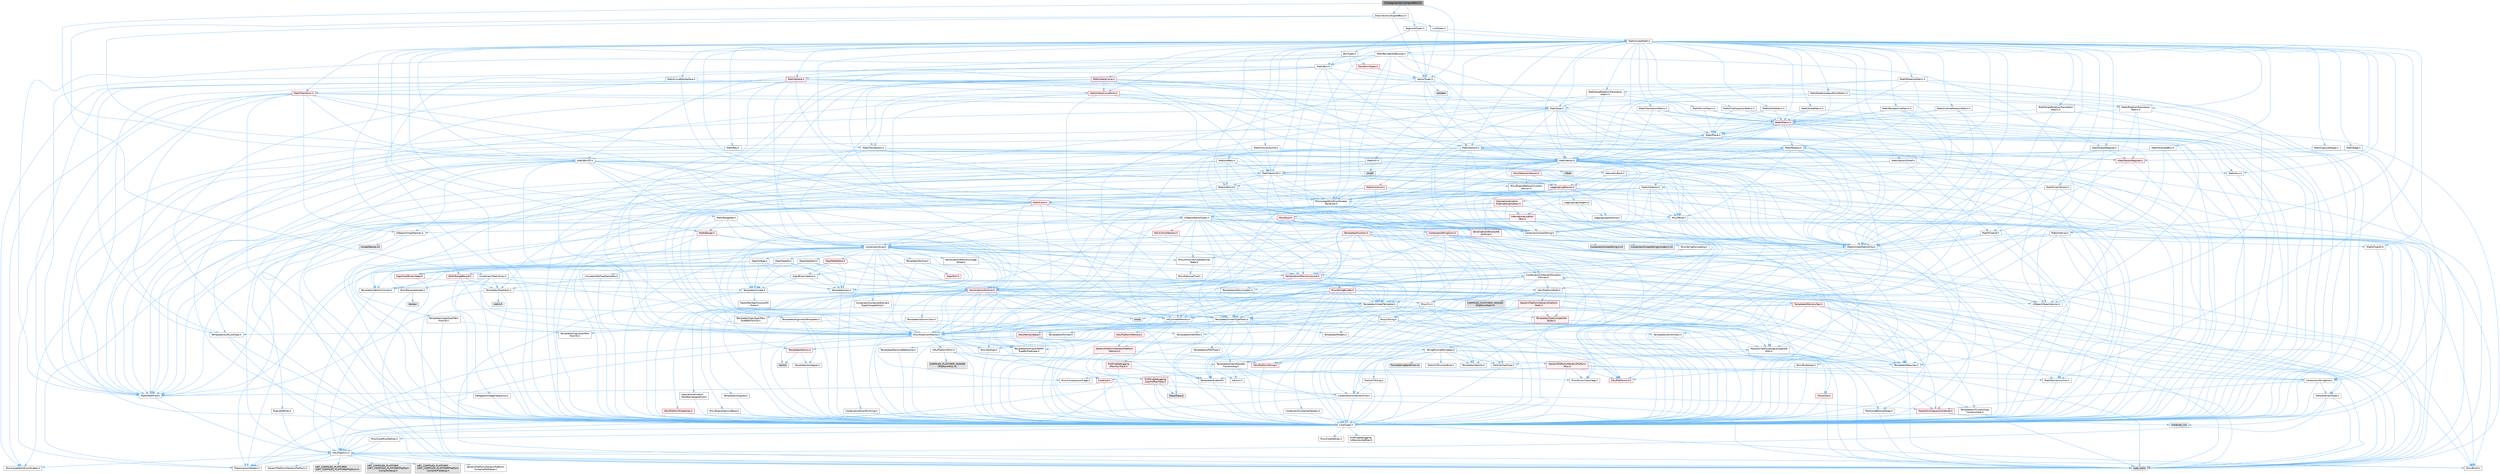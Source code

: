 digraph "DistSegment2AxisAlignedBox2.h"
{
 // INTERACTIVE_SVG=YES
 // LATEX_PDF_SIZE
  bgcolor="transparent";
  edge [fontname=Helvetica,fontsize=10,labelfontname=Helvetica,labelfontsize=10];
  node [fontname=Helvetica,fontsize=10,shape=box,height=0.2,width=0.4];
  Node1 [id="Node000001",label="DistSegment2AxisAlignedBox2.h",height=0.2,width=0.4,color="gray40", fillcolor="grey60", style="filled", fontcolor="black",tooltip=" "];
  Node1 -> Node2 [id="edge1_Node000001_Node000002",color="steelblue1",style="solid",tooltip=" "];
  Node2 [id="Node000002",label="DistLine2AxisAlignedBox2.h",height=0.2,width=0.4,color="grey40", fillcolor="white", style="filled",URL="$da/d61/DistLine2AxisAlignedBox2_8h.html",tooltip=" "];
  Node2 -> Node3 [id="edge2_Node000002_Node000003",color="steelblue1",style="solid",tooltip=" "];
  Node3 [id="Node000003",label="Containers/StaticArray.h",height=0.2,width=0.4,color="grey40", fillcolor="white", style="filled",URL="$d3/dd5/StaticArray_8h.html",tooltip=" "];
  Node3 -> Node4 [id="edge3_Node000003_Node000004",color="steelblue1",style="solid",tooltip=" "];
  Node4 [id="Node000004",label="CoreTypes.h",height=0.2,width=0.4,color="grey40", fillcolor="white", style="filled",URL="$dc/dec/CoreTypes_8h.html",tooltip=" "];
  Node4 -> Node5 [id="edge4_Node000004_Node000005",color="steelblue1",style="solid",tooltip=" "];
  Node5 [id="Node000005",label="HAL/Platform.h",height=0.2,width=0.4,color="grey40", fillcolor="white", style="filled",URL="$d9/dd0/Platform_8h.html",tooltip=" "];
  Node5 -> Node6 [id="edge5_Node000005_Node000006",color="steelblue1",style="solid",tooltip=" "];
  Node6 [id="Node000006",label="Misc/Build.h",height=0.2,width=0.4,color="grey40", fillcolor="white", style="filled",URL="$d3/dbb/Build_8h.html",tooltip=" "];
  Node5 -> Node7 [id="edge6_Node000005_Node000007",color="steelblue1",style="solid",tooltip=" "];
  Node7 [id="Node000007",label="Misc/LargeWorldCoordinates.h",height=0.2,width=0.4,color="grey40", fillcolor="white", style="filled",URL="$d2/dcb/LargeWorldCoordinates_8h.html",tooltip=" "];
  Node5 -> Node8 [id="edge7_Node000005_Node000008",color="steelblue1",style="solid",tooltip=" "];
  Node8 [id="Node000008",label="type_traits",height=0.2,width=0.4,color="grey60", fillcolor="#E0E0E0", style="filled",tooltip=" "];
  Node5 -> Node9 [id="edge8_Node000005_Node000009",color="steelblue1",style="solid",tooltip=" "];
  Node9 [id="Node000009",label="PreprocessorHelpers.h",height=0.2,width=0.4,color="grey40", fillcolor="white", style="filled",URL="$db/ddb/PreprocessorHelpers_8h.html",tooltip=" "];
  Node5 -> Node10 [id="edge9_Node000005_Node000010",color="steelblue1",style="solid",tooltip=" "];
  Node10 [id="Node000010",label="UBT_COMPILED_PLATFORM\l/UBT_COMPILED_PLATFORMPlatform\lCompilerPreSetup.h",height=0.2,width=0.4,color="grey60", fillcolor="#E0E0E0", style="filled",tooltip=" "];
  Node5 -> Node11 [id="edge10_Node000005_Node000011",color="steelblue1",style="solid",tooltip=" "];
  Node11 [id="Node000011",label="GenericPlatform/GenericPlatform\lCompilerPreSetup.h",height=0.2,width=0.4,color="grey40", fillcolor="white", style="filled",URL="$d9/dc8/GenericPlatformCompilerPreSetup_8h.html",tooltip=" "];
  Node5 -> Node12 [id="edge11_Node000005_Node000012",color="steelblue1",style="solid",tooltip=" "];
  Node12 [id="Node000012",label="GenericPlatform/GenericPlatform.h",height=0.2,width=0.4,color="grey40", fillcolor="white", style="filled",URL="$d6/d84/GenericPlatform_8h.html",tooltip=" "];
  Node5 -> Node13 [id="edge12_Node000005_Node000013",color="steelblue1",style="solid",tooltip=" "];
  Node13 [id="Node000013",label="UBT_COMPILED_PLATFORM\l/UBT_COMPILED_PLATFORMPlatform.h",height=0.2,width=0.4,color="grey60", fillcolor="#E0E0E0", style="filled",tooltip=" "];
  Node5 -> Node14 [id="edge13_Node000005_Node000014",color="steelblue1",style="solid",tooltip=" "];
  Node14 [id="Node000014",label="UBT_COMPILED_PLATFORM\l/UBT_COMPILED_PLATFORMPlatform\lCompilerSetup.h",height=0.2,width=0.4,color="grey60", fillcolor="#E0E0E0", style="filled",tooltip=" "];
  Node4 -> Node15 [id="edge14_Node000004_Node000015",color="steelblue1",style="solid",tooltip=" "];
  Node15 [id="Node000015",label="ProfilingDebugging\l/UMemoryDefines.h",height=0.2,width=0.4,color="grey40", fillcolor="white", style="filled",URL="$d2/da2/UMemoryDefines_8h.html",tooltip=" "];
  Node4 -> Node16 [id="edge15_Node000004_Node000016",color="steelblue1",style="solid",tooltip=" "];
  Node16 [id="Node000016",label="Misc/CoreMiscDefines.h",height=0.2,width=0.4,color="grey40", fillcolor="white", style="filled",URL="$da/d38/CoreMiscDefines_8h.html",tooltip=" "];
  Node16 -> Node5 [id="edge16_Node000016_Node000005",color="steelblue1",style="solid",tooltip=" "];
  Node16 -> Node9 [id="edge17_Node000016_Node000009",color="steelblue1",style="solid",tooltip=" "];
  Node4 -> Node17 [id="edge18_Node000004_Node000017",color="steelblue1",style="solid",tooltip=" "];
  Node17 [id="Node000017",label="Misc/CoreDefines.h",height=0.2,width=0.4,color="grey40", fillcolor="white", style="filled",URL="$d3/dd2/CoreDefines_8h.html",tooltip=" "];
  Node3 -> Node18 [id="edge19_Node000003_Node000018",color="steelblue1",style="solid",tooltip=" "];
  Node18 [id="Node000018",label="Misc/AssertionMacros.h",height=0.2,width=0.4,color="grey40", fillcolor="white", style="filled",URL="$d0/dfa/AssertionMacros_8h.html",tooltip=" "];
  Node18 -> Node4 [id="edge20_Node000018_Node000004",color="steelblue1",style="solid",tooltip=" "];
  Node18 -> Node5 [id="edge21_Node000018_Node000005",color="steelblue1",style="solid",tooltip=" "];
  Node18 -> Node19 [id="edge22_Node000018_Node000019",color="steelblue1",style="solid",tooltip=" "];
  Node19 [id="Node000019",label="HAL/PlatformMisc.h",height=0.2,width=0.4,color="grey40", fillcolor="white", style="filled",URL="$d0/df5/PlatformMisc_8h.html",tooltip=" "];
  Node19 -> Node4 [id="edge23_Node000019_Node000004",color="steelblue1",style="solid",tooltip=" "];
  Node19 -> Node20 [id="edge24_Node000019_Node000020",color="steelblue1",style="solid",tooltip=" "];
  Node20 [id="Node000020",label="GenericPlatform/GenericPlatform\lMisc.h",height=0.2,width=0.4,color="red", fillcolor="#FFF0F0", style="filled",URL="$db/d9a/GenericPlatformMisc_8h.html",tooltip=" "];
  Node20 -> Node21 [id="edge25_Node000020_Node000021",color="steelblue1",style="solid",tooltip=" "];
  Node21 [id="Node000021",label="Containers/StringFwd.h",height=0.2,width=0.4,color="grey40", fillcolor="white", style="filled",URL="$df/d37/StringFwd_8h.html",tooltip=" "];
  Node21 -> Node4 [id="edge26_Node000021_Node000004",color="steelblue1",style="solid",tooltip=" "];
  Node21 -> Node22 [id="edge27_Node000021_Node000022",color="steelblue1",style="solid",tooltip=" "];
  Node22 [id="Node000022",label="Traits/ElementType.h",height=0.2,width=0.4,color="grey40", fillcolor="white", style="filled",URL="$d5/d4f/ElementType_8h.html",tooltip=" "];
  Node22 -> Node5 [id="edge28_Node000022_Node000005",color="steelblue1",style="solid",tooltip=" "];
  Node22 -> Node23 [id="edge29_Node000022_Node000023",color="steelblue1",style="solid",tooltip=" "];
  Node23 [id="Node000023",label="initializer_list",height=0.2,width=0.4,color="grey60", fillcolor="#E0E0E0", style="filled",tooltip=" "];
  Node22 -> Node8 [id="edge30_Node000022_Node000008",color="steelblue1",style="solid",tooltip=" "];
  Node21 -> Node24 [id="edge31_Node000021_Node000024",color="steelblue1",style="solid",tooltip=" "];
  Node24 [id="Node000024",label="Traits/IsContiguousContainer.h",height=0.2,width=0.4,color="red", fillcolor="#FFF0F0", style="filled",URL="$d5/d3c/IsContiguousContainer_8h.html",tooltip=" "];
  Node24 -> Node4 [id="edge32_Node000024_Node000004",color="steelblue1",style="solid",tooltip=" "];
  Node24 -> Node23 [id="edge33_Node000024_Node000023",color="steelblue1",style="solid",tooltip=" "];
  Node20 -> Node26 [id="edge34_Node000020_Node000026",color="steelblue1",style="solid",tooltip=" "];
  Node26 [id="Node000026",label="CoreFwd.h",height=0.2,width=0.4,color="red", fillcolor="#FFF0F0", style="filled",URL="$d1/d1e/CoreFwd_8h.html",tooltip=" "];
  Node26 -> Node4 [id="edge35_Node000026_Node000004",color="steelblue1",style="solid",tooltip=" "];
  Node26 -> Node27 [id="edge36_Node000026_Node000027",color="steelblue1",style="solid",tooltip=" "];
  Node27 [id="Node000027",label="Containers/ContainersFwd.h",height=0.2,width=0.4,color="grey40", fillcolor="white", style="filled",URL="$d4/d0a/ContainersFwd_8h.html",tooltip=" "];
  Node27 -> Node5 [id="edge37_Node000027_Node000005",color="steelblue1",style="solid",tooltip=" "];
  Node27 -> Node4 [id="edge38_Node000027_Node000004",color="steelblue1",style="solid",tooltip=" "];
  Node27 -> Node24 [id="edge39_Node000027_Node000024",color="steelblue1",style="solid",tooltip=" "];
  Node26 -> Node28 [id="edge40_Node000026_Node000028",color="steelblue1",style="solid",tooltip=" "];
  Node28 [id="Node000028",label="Math/MathFwd.h",height=0.2,width=0.4,color="grey40", fillcolor="white", style="filled",URL="$d2/d10/MathFwd_8h.html",tooltip=" "];
  Node28 -> Node5 [id="edge41_Node000028_Node000005",color="steelblue1",style="solid",tooltip=" "];
  Node20 -> Node4 [id="edge42_Node000020_Node000004",color="steelblue1",style="solid",tooltip=" "];
  Node20 -> Node31 [id="edge43_Node000020_Node000031",color="steelblue1",style="solid",tooltip=" "];
  Node31 [id="Node000031",label="HAL/PlatformCrt.h",height=0.2,width=0.4,color="red", fillcolor="#FFF0F0", style="filled",URL="$d8/d75/PlatformCrt_8h.html",tooltip=" "];
  Node20 -> Node41 [id="edge44_Node000020_Node000041",color="steelblue1",style="solid",tooltip=" "];
  Node41 [id="Node000041",label="Math/NumericLimits.h",height=0.2,width=0.4,color="grey40", fillcolor="white", style="filled",URL="$df/d1b/NumericLimits_8h.html",tooltip=" "];
  Node41 -> Node4 [id="edge45_Node000041_Node000004",color="steelblue1",style="solid",tooltip=" "];
  Node20 -> Node42 [id="edge46_Node000020_Node000042",color="steelblue1",style="solid",tooltip=" "];
  Node42 [id="Node000042",label="Misc/CompressionFlags.h",height=0.2,width=0.4,color="grey40", fillcolor="white", style="filled",URL="$d9/d76/CompressionFlags_8h.html",tooltip=" "];
  Node20 -> Node43 [id="edge47_Node000020_Node000043",color="steelblue1",style="solid",tooltip=" "];
  Node43 [id="Node000043",label="Misc/EnumClassFlags.h",height=0.2,width=0.4,color="grey40", fillcolor="white", style="filled",URL="$d8/de7/EnumClassFlags_8h.html",tooltip=" "];
  Node19 -> Node46 [id="edge48_Node000019_Node000046",color="steelblue1",style="solid",tooltip=" "];
  Node46 [id="Node000046",label="COMPILED_PLATFORM_HEADER\l(PlatformMisc.h)",height=0.2,width=0.4,color="grey60", fillcolor="#E0E0E0", style="filled",tooltip=" "];
  Node19 -> Node47 [id="edge49_Node000019_Node000047",color="steelblue1",style="solid",tooltip=" "];
  Node47 [id="Node000047",label="ProfilingDebugging\l/CpuProfilerTrace.h",height=0.2,width=0.4,color="red", fillcolor="#FFF0F0", style="filled",URL="$da/dcb/CpuProfilerTrace_8h.html",tooltip=" "];
  Node47 -> Node4 [id="edge50_Node000047_Node000004",color="steelblue1",style="solid",tooltip=" "];
  Node47 -> Node27 [id="edge51_Node000047_Node000027",color="steelblue1",style="solid",tooltip=" "];
  Node47 -> Node9 [id="edge52_Node000047_Node000009",color="steelblue1",style="solid",tooltip=" "];
  Node47 -> Node6 [id="edge53_Node000047_Node000006",color="steelblue1",style="solid",tooltip=" "];
  Node47 -> Node54 [id="edge54_Node000047_Node000054",color="steelblue1",style="solid",tooltip=" "];
  Node54 [id="Node000054",label="Trace/Trace.h",height=0.2,width=0.4,color="grey60", fillcolor="#E0E0E0", style="filled",tooltip=" "];
  Node18 -> Node9 [id="edge55_Node000018_Node000009",color="steelblue1",style="solid",tooltip=" "];
  Node18 -> Node55 [id="edge56_Node000018_Node000055",color="steelblue1",style="solid",tooltip=" "];
  Node55 [id="Node000055",label="Templates/EnableIf.h",height=0.2,width=0.4,color="grey40", fillcolor="white", style="filled",URL="$d7/d60/EnableIf_8h.html",tooltip=" "];
  Node55 -> Node4 [id="edge57_Node000055_Node000004",color="steelblue1",style="solid",tooltip=" "];
  Node18 -> Node56 [id="edge58_Node000018_Node000056",color="steelblue1",style="solid",tooltip=" "];
  Node56 [id="Node000056",label="Templates/IsArrayOrRefOf\lTypeByPredicate.h",height=0.2,width=0.4,color="grey40", fillcolor="white", style="filled",URL="$d6/da1/IsArrayOrRefOfTypeByPredicate_8h.html",tooltip=" "];
  Node56 -> Node4 [id="edge59_Node000056_Node000004",color="steelblue1",style="solid",tooltip=" "];
  Node18 -> Node57 [id="edge60_Node000018_Node000057",color="steelblue1",style="solid",tooltip=" "];
  Node57 [id="Node000057",label="Templates/IsValidVariadic\lFunctionArg.h",height=0.2,width=0.4,color="grey40", fillcolor="white", style="filled",URL="$d0/dc8/IsValidVariadicFunctionArg_8h.html",tooltip=" "];
  Node57 -> Node4 [id="edge61_Node000057_Node000004",color="steelblue1",style="solid",tooltip=" "];
  Node57 -> Node58 [id="edge62_Node000057_Node000058",color="steelblue1",style="solid",tooltip=" "];
  Node58 [id="Node000058",label="IsEnum.h",height=0.2,width=0.4,color="grey40", fillcolor="white", style="filled",URL="$d4/de5/IsEnum_8h.html",tooltip=" "];
  Node57 -> Node8 [id="edge63_Node000057_Node000008",color="steelblue1",style="solid",tooltip=" "];
  Node18 -> Node59 [id="edge64_Node000018_Node000059",color="steelblue1",style="solid",tooltip=" "];
  Node59 [id="Node000059",label="Traits/IsCharEncodingCompatible\lWith.h",height=0.2,width=0.4,color="grey40", fillcolor="white", style="filled",URL="$df/dd1/IsCharEncodingCompatibleWith_8h.html",tooltip=" "];
  Node59 -> Node8 [id="edge65_Node000059_Node000008",color="steelblue1",style="solid",tooltip=" "];
  Node59 -> Node60 [id="edge66_Node000059_Node000060",color="steelblue1",style="solid",tooltip=" "];
  Node60 [id="Node000060",label="Traits/IsCharType.h",height=0.2,width=0.4,color="grey40", fillcolor="white", style="filled",URL="$db/d51/IsCharType_8h.html",tooltip=" "];
  Node60 -> Node4 [id="edge67_Node000060_Node000004",color="steelblue1",style="solid",tooltip=" "];
  Node18 -> Node61 [id="edge68_Node000018_Node000061",color="steelblue1",style="solid",tooltip=" "];
  Node61 [id="Node000061",label="Misc/VarArgs.h",height=0.2,width=0.4,color="grey40", fillcolor="white", style="filled",URL="$d5/d6f/VarArgs_8h.html",tooltip=" "];
  Node61 -> Node4 [id="edge69_Node000061_Node000004",color="steelblue1",style="solid",tooltip=" "];
  Node18 -> Node62 [id="edge70_Node000018_Node000062",color="steelblue1",style="solid",tooltip=" "];
  Node62 [id="Node000062",label="String/FormatStringSan.h",height=0.2,width=0.4,color="grey40", fillcolor="white", style="filled",URL="$d3/d8b/FormatStringSan_8h.html",tooltip=" "];
  Node62 -> Node8 [id="edge71_Node000062_Node000008",color="steelblue1",style="solid",tooltip=" "];
  Node62 -> Node4 [id="edge72_Node000062_Node000004",color="steelblue1",style="solid",tooltip=" "];
  Node62 -> Node63 [id="edge73_Node000062_Node000063",color="steelblue1",style="solid",tooltip=" "];
  Node63 [id="Node000063",label="Templates/Requires.h",height=0.2,width=0.4,color="grey40", fillcolor="white", style="filled",URL="$dc/d96/Requires_8h.html",tooltip=" "];
  Node63 -> Node55 [id="edge74_Node000063_Node000055",color="steelblue1",style="solid",tooltip=" "];
  Node63 -> Node8 [id="edge75_Node000063_Node000008",color="steelblue1",style="solid",tooltip=" "];
  Node62 -> Node64 [id="edge76_Node000062_Node000064",color="steelblue1",style="solid",tooltip=" "];
  Node64 [id="Node000064",label="Templates/Identity.h",height=0.2,width=0.4,color="grey40", fillcolor="white", style="filled",URL="$d0/dd5/Identity_8h.html",tooltip=" "];
  Node62 -> Node57 [id="edge77_Node000062_Node000057",color="steelblue1",style="solid",tooltip=" "];
  Node62 -> Node60 [id="edge78_Node000062_Node000060",color="steelblue1",style="solid",tooltip=" "];
  Node62 -> Node65 [id="edge79_Node000062_Node000065",color="steelblue1",style="solid",tooltip=" "];
  Node65 [id="Node000065",label="Traits/IsTEnumAsByte.h",height=0.2,width=0.4,color="grey40", fillcolor="white", style="filled",URL="$d1/de6/IsTEnumAsByte_8h.html",tooltip=" "];
  Node62 -> Node66 [id="edge80_Node000062_Node000066",color="steelblue1",style="solid",tooltip=" "];
  Node66 [id="Node000066",label="Traits/IsTString.h",height=0.2,width=0.4,color="grey40", fillcolor="white", style="filled",URL="$d0/df8/IsTString_8h.html",tooltip=" "];
  Node66 -> Node27 [id="edge81_Node000066_Node000027",color="steelblue1",style="solid",tooltip=" "];
  Node62 -> Node27 [id="edge82_Node000062_Node000027",color="steelblue1",style="solid",tooltip=" "];
  Node62 -> Node67 [id="edge83_Node000062_Node000067",color="steelblue1",style="solid",tooltip=" "];
  Node67 [id="Node000067",label="FormatStringSanErrors.inl",height=0.2,width=0.4,color="grey60", fillcolor="#E0E0E0", style="filled",tooltip=" "];
  Node18 -> Node68 [id="edge84_Node000018_Node000068",color="steelblue1",style="solid",tooltip=" "];
  Node68 [id="Node000068",label="atomic",height=0.2,width=0.4,color="grey60", fillcolor="#E0E0E0", style="filled",tooltip=" "];
  Node3 -> Node69 [id="edge85_Node000003_Node000069",color="steelblue1",style="solid",tooltip=" "];
  Node69 [id="Node000069",label="Misc/ReverseIterate.h",height=0.2,width=0.4,color="grey40", fillcolor="white", style="filled",URL="$db/de3/ReverseIterate_8h.html",tooltip=" "];
  Node69 -> Node5 [id="edge86_Node000069_Node000005",color="steelblue1",style="solid",tooltip=" "];
  Node69 -> Node70 [id="edge87_Node000069_Node000070",color="steelblue1",style="solid",tooltip=" "];
  Node70 [id="Node000070",label="iterator",height=0.2,width=0.4,color="grey60", fillcolor="#E0E0E0", style="filled",tooltip=" "];
  Node3 -> Node71 [id="edge88_Node000003_Node000071",color="steelblue1",style="solid",tooltip=" "];
  Node71 [id="Node000071",label="Templates/UnrealTemplate.h",height=0.2,width=0.4,color="grey40", fillcolor="white", style="filled",URL="$d4/d24/UnrealTemplate_8h.html",tooltip=" "];
  Node71 -> Node4 [id="edge89_Node000071_Node000004",color="steelblue1",style="solid",tooltip=" "];
  Node71 -> Node72 [id="edge90_Node000071_Node000072",color="steelblue1",style="solid",tooltip=" "];
  Node72 [id="Node000072",label="Templates/IsPointer.h",height=0.2,width=0.4,color="grey40", fillcolor="white", style="filled",URL="$d7/d05/IsPointer_8h.html",tooltip=" "];
  Node72 -> Node4 [id="edge91_Node000072_Node000004",color="steelblue1",style="solid",tooltip=" "];
  Node71 -> Node73 [id="edge92_Node000071_Node000073",color="steelblue1",style="solid",tooltip=" "];
  Node73 [id="Node000073",label="HAL/UnrealMemory.h",height=0.2,width=0.4,color="grey40", fillcolor="white", style="filled",URL="$d9/d96/UnrealMemory_8h.html",tooltip=" "];
  Node73 -> Node4 [id="edge93_Node000073_Node000004",color="steelblue1",style="solid",tooltip=" "];
  Node73 -> Node74 [id="edge94_Node000073_Node000074",color="steelblue1",style="solid",tooltip=" "];
  Node74 [id="Node000074",label="GenericPlatform/GenericPlatform\lMemory.h",height=0.2,width=0.4,color="red", fillcolor="#FFF0F0", style="filled",URL="$dd/d22/GenericPlatformMemory_8h.html",tooltip=" "];
  Node74 -> Node26 [id="edge95_Node000074_Node000026",color="steelblue1",style="solid",tooltip=" "];
  Node74 -> Node4 [id="edge96_Node000074_Node000004",color="steelblue1",style="solid",tooltip=" "];
  Node74 -> Node75 [id="edge97_Node000074_Node000075",color="steelblue1",style="solid",tooltip=" "];
  Node75 [id="Node000075",label="HAL/PlatformString.h",height=0.2,width=0.4,color="red", fillcolor="#FFF0F0", style="filled",URL="$db/db5/PlatformString_8h.html",tooltip=" "];
  Node75 -> Node4 [id="edge98_Node000075_Node000004",color="steelblue1",style="solid",tooltip=" "];
  Node73 -> Node77 [id="edge99_Node000073_Node000077",color="steelblue1",style="solid",tooltip=" "];
  Node77 [id="Node000077",label="HAL/MemoryBase.h",height=0.2,width=0.4,color="red", fillcolor="#FFF0F0", style="filled",URL="$d6/d9f/MemoryBase_8h.html",tooltip=" "];
  Node77 -> Node4 [id="edge100_Node000077_Node000004",color="steelblue1",style="solid",tooltip=" "];
  Node77 -> Node31 [id="edge101_Node000077_Node000031",color="steelblue1",style="solid",tooltip=" "];
  Node77 -> Node81 [id="edge102_Node000077_Node000081",color="steelblue1",style="solid",tooltip=" "];
  Node81 [id="Node000081",label="Templates/Atomic.h",height=0.2,width=0.4,color="red", fillcolor="#FFF0F0", style="filled",URL="$d3/d91/Atomic_8h.html",tooltip=" "];
  Node81 -> Node84 [id="edge103_Node000081_Node000084",color="steelblue1",style="solid",tooltip=" "];
  Node84 [id="Node000084",label="Templates/IsIntegral.h",height=0.2,width=0.4,color="grey40", fillcolor="white", style="filled",URL="$da/d64/IsIntegral_8h.html",tooltip=" "];
  Node84 -> Node4 [id="edge104_Node000084_Node000004",color="steelblue1",style="solid",tooltip=" "];
  Node81 -> Node68 [id="edge105_Node000081_Node000068",color="steelblue1",style="solid",tooltip=" "];
  Node73 -> Node90 [id="edge106_Node000073_Node000090",color="steelblue1",style="solid",tooltip=" "];
  Node90 [id="Node000090",label="HAL/PlatformMemory.h",height=0.2,width=0.4,color="red", fillcolor="#FFF0F0", style="filled",URL="$de/d68/PlatformMemory_8h.html",tooltip=" "];
  Node90 -> Node4 [id="edge107_Node000090_Node000004",color="steelblue1",style="solid",tooltip=" "];
  Node90 -> Node74 [id="edge108_Node000090_Node000074",color="steelblue1",style="solid",tooltip=" "];
  Node73 -> Node92 [id="edge109_Node000073_Node000092",color="steelblue1",style="solid",tooltip=" "];
  Node92 [id="Node000092",label="ProfilingDebugging\l/MemoryTrace.h",height=0.2,width=0.4,color="red", fillcolor="#FFF0F0", style="filled",URL="$da/dd7/MemoryTrace_8h.html",tooltip=" "];
  Node92 -> Node5 [id="edge110_Node000092_Node000005",color="steelblue1",style="solid",tooltip=" "];
  Node92 -> Node43 [id="edge111_Node000092_Node000043",color="steelblue1",style="solid",tooltip=" "];
  Node92 -> Node54 [id="edge112_Node000092_Node000054",color="steelblue1",style="solid",tooltip=" "];
  Node73 -> Node72 [id="edge113_Node000073_Node000072",color="steelblue1",style="solid",tooltip=" "];
  Node71 -> Node93 [id="edge114_Node000071_Node000093",color="steelblue1",style="solid",tooltip=" "];
  Node93 [id="Node000093",label="Templates/CopyQualifiers\lAndRefsFromTo.h",height=0.2,width=0.4,color="grey40", fillcolor="white", style="filled",URL="$d3/db3/CopyQualifiersAndRefsFromTo_8h.html",tooltip=" "];
  Node93 -> Node94 [id="edge115_Node000093_Node000094",color="steelblue1",style="solid",tooltip=" "];
  Node94 [id="Node000094",label="Templates/CopyQualifiers\lFromTo.h",height=0.2,width=0.4,color="grey40", fillcolor="white", style="filled",URL="$d5/db4/CopyQualifiersFromTo_8h.html",tooltip=" "];
  Node71 -> Node95 [id="edge116_Node000071_Node000095",color="steelblue1",style="solid",tooltip=" "];
  Node95 [id="Node000095",label="Templates/UnrealTypeTraits.h",height=0.2,width=0.4,color="grey40", fillcolor="white", style="filled",URL="$d2/d2d/UnrealTypeTraits_8h.html",tooltip=" "];
  Node95 -> Node4 [id="edge117_Node000095_Node000004",color="steelblue1",style="solid",tooltip=" "];
  Node95 -> Node72 [id="edge118_Node000095_Node000072",color="steelblue1",style="solid",tooltip=" "];
  Node95 -> Node18 [id="edge119_Node000095_Node000018",color="steelblue1",style="solid",tooltip=" "];
  Node95 -> Node86 [id="edge120_Node000095_Node000086",color="steelblue1",style="solid",tooltip=" "];
  Node86 [id="Node000086",label="Templates/AndOrNot.h",height=0.2,width=0.4,color="grey40", fillcolor="white", style="filled",URL="$db/d0a/AndOrNot_8h.html",tooltip=" "];
  Node86 -> Node4 [id="edge121_Node000086_Node000004",color="steelblue1",style="solid",tooltip=" "];
  Node95 -> Node55 [id="edge122_Node000095_Node000055",color="steelblue1",style="solid",tooltip=" "];
  Node95 -> Node96 [id="edge123_Node000095_Node000096",color="steelblue1",style="solid",tooltip=" "];
  Node96 [id="Node000096",label="Templates/IsArithmetic.h",height=0.2,width=0.4,color="grey40", fillcolor="white", style="filled",URL="$d2/d5d/IsArithmetic_8h.html",tooltip=" "];
  Node96 -> Node4 [id="edge124_Node000096_Node000004",color="steelblue1",style="solid",tooltip=" "];
  Node95 -> Node58 [id="edge125_Node000095_Node000058",color="steelblue1",style="solid",tooltip=" "];
  Node95 -> Node97 [id="edge126_Node000095_Node000097",color="steelblue1",style="solid",tooltip=" "];
  Node97 [id="Node000097",label="Templates/Models.h",height=0.2,width=0.4,color="grey40", fillcolor="white", style="filled",URL="$d3/d0c/Models_8h.html",tooltip=" "];
  Node97 -> Node64 [id="edge127_Node000097_Node000064",color="steelblue1",style="solid",tooltip=" "];
  Node95 -> Node98 [id="edge128_Node000095_Node000098",color="steelblue1",style="solid",tooltip=" "];
  Node98 [id="Node000098",label="Templates/IsPODType.h",height=0.2,width=0.4,color="grey40", fillcolor="white", style="filled",URL="$d7/db1/IsPODType_8h.html",tooltip=" "];
  Node98 -> Node4 [id="edge129_Node000098_Node000004",color="steelblue1",style="solid",tooltip=" "];
  Node95 -> Node99 [id="edge130_Node000095_Node000099",color="steelblue1",style="solid",tooltip=" "];
  Node99 [id="Node000099",label="Templates/IsUECoreType.h",height=0.2,width=0.4,color="grey40", fillcolor="white", style="filled",URL="$d1/db8/IsUECoreType_8h.html",tooltip=" "];
  Node99 -> Node4 [id="edge131_Node000099_Node000004",color="steelblue1",style="solid",tooltip=" "];
  Node99 -> Node8 [id="edge132_Node000099_Node000008",color="steelblue1",style="solid",tooltip=" "];
  Node95 -> Node87 [id="edge133_Node000095_Node000087",color="steelblue1",style="solid",tooltip=" "];
  Node87 [id="Node000087",label="Templates/IsTriviallyCopy\lConstructible.h",height=0.2,width=0.4,color="grey40", fillcolor="white", style="filled",URL="$d3/d78/IsTriviallyCopyConstructible_8h.html",tooltip=" "];
  Node87 -> Node4 [id="edge134_Node000087_Node000004",color="steelblue1",style="solid",tooltip=" "];
  Node87 -> Node8 [id="edge135_Node000087_Node000008",color="steelblue1",style="solid",tooltip=" "];
  Node71 -> Node100 [id="edge136_Node000071_Node000100",color="steelblue1",style="solid",tooltip=" "];
  Node100 [id="Node000100",label="Templates/RemoveReference.h",height=0.2,width=0.4,color="grey40", fillcolor="white", style="filled",URL="$da/dbe/RemoveReference_8h.html",tooltip=" "];
  Node100 -> Node4 [id="edge137_Node000100_Node000004",color="steelblue1",style="solid",tooltip=" "];
  Node71 -> Node63 [id="edge138_Node000071_Node000063",color="steelblue1",style="solid",tooltip=" "];
  Node71 -> Node101 [id="edge139_Node000071_Node000101",color="steelblue1",style="solid",tooltip=" "];
  Node101 [id="Node000101",label="Templates/TypeCompatible\lBytes.h",height=0.2,width=0.4,color="red", fillcolor="#FFF0F0", style="filled",URL="$df/d0a/TypeCompatibleBytes_8h.html",tooltip=" "];
  Node101 -> Node4 [id="edge140_Node000101_Node000004",color="steelblue1",style="solid",tooltip=" "];
  Node101 -> Node8 [id="edge141_Node000101_Node000008",color="steelblue1",style="solid",tooltip=" "];
  Node71 -> Node64 [id="edge142_Node000071_Node000064",color="steelblue1",style="solid",tooltip=" "];
  Node71 -> Node24 [id="edge143_Node000071_Node000024",color="steelblue1",style="solid",tooltip=" "];
  Node71 -> Node102 [id="edge144_Node000071_Node000102",color="steelblue1",style="solid",tooltip=" "];
  Node102 [id="Node000102",label="Traits/UseBitwiseSwap.h",height=0.2,width=0.4,color="grey40", fillcolor="white", style="filled",URL="$db/df3/UseBitwiseSwap_8h.html",tooltip=" "];
  Node102 -> Node4 [id="edge145_Node000102_Node000004",color="steelblue1",style="solid",tooltip=" "];
  Node102 -> Node8 [id="edge146_Node000102_Node000008",color="steelblue1",style="solid",tooltip=" "];
  Node71 -> Node8 [id="edge147_Node000071_Node000008",color="steelblue1",style="solid",tooltip=" "];
  Node3 -> Node95 [id="edge148_Node000003_Node000095",color="steelblue1",style="solid",tooltip=" "];
  Node3 -> Node103 [id="edge149_Node000003_Node000103",color="steelblue1",style="solid",tooltip=" "];
  Node103 [id="Node000103",label="Delegates/IntegerSequence.h",height=0.2,width=0.4,color="grey40", fillcolor="white", style="filled",URL="$d2/dcc/IntegerSequence_8h.html",tooltip=" "];
  Node103 -> Node4 [id="edge150_Node000103_Node000004",color="steelblue1",style="solid",tooltip=" "];
  Node3 -> Node104 [id="edge151_Node000003_Node000104",color="steelblue1",style="solid",tooltip=" "];
  Node104 [id="Node000104",label="Templates/TypeHash.h",height=0.2,width=0.4,color="grey40", fillcolor="white", style="filled",URL="$d1/d62/TypeHash_8h.html",tooltip=" "];
  Node104 -> Node4 [id="edge152_Node000104_Node000004",color="steelblue1",style="solid",tooltip=" "];
  Node104 -> Node63 [id="edge153_Node000104_Node000063",color="steelblue1",style="solid",tooltip=" "];
  Node104 -> Node105 [id="edge154_Node000104_Node000105",color="steelblue1",style="solid",tooltip=" "];
  Node105 [id="Node000105",label="Misc/Crc.h",height=0.2,width=0.4,color="grey40", fillcolor="white", style="filled",URL="$d4/dd2/Crc_8h.html",tooltip=" "];
  Node105 -> Node4 [id="edge155_Node000105_Node000004",color="steelblue1",style="solid",tooltip=" "];
  Node105 -> Node75 [id="edge156_Node000105_Node000075",color="steelblue1",style="solid",tooltip=" "];
  Node105 -> Node18 [id="edge157_Node000105_Node000018",color="steelblue1",style="solid",tooltip=" "];
  Node105 -> Node106 [id="edge158_Node000105_Node000106",color="steelblue1",style="solid",tooltip=" "];
  Node106 [id="Node000106",label="Misc/CString.h",height=0.2,width=0.4,color="grey40", fillcolor="white", style="filled",URL="$d2/d49/CString_8h.html",tooltip=" "];
  Node106 -> Node4 [id="edge159_Node000106_Node000004",color="steelblue1",style="solid",tooltip=" "];
  Node106 -> Node31 [id="edge160_Node000106_Node000031",color="steelblue1",style="solid",tooltip=" "];
  Node106 -> Node75 [id="edge161_Node000106_Node000075",color="steelblue1",style="solid",tooltip=" "];
  Node106 -> Node18 [id="edge162_Node000106_Node000018",color="steelblue1",style="solid",tooltip=" "];
  Node106 -> Node107 [id="edge163_Node000106_Node000107",color="steelblue1",style="solid",tooltip=" "];
  Node107 [id="Node000107",label="Misc/Char.h",height=0.2,width=0.4,color="red", fillcolor="#FFF0F0", style="filled",URL="$d0/d58/Char_8h.html",tooltip=" "];
  Node107 -> Node4 [id="edge164_Node000107_Node000004",color="steelblue1",style="solid",tooltip=" "];
  Node107 -> Node8 [id="edge165_Node000107_Node000008",color="steelblue1",style="solid",tooltip=" "];
  Node106 -> Node61 [id="edge166_Node000106_Node000061",color="steelblue1",style="solid",tooltip=" "];
  Node106 -> Node56 [id="edge167_Node000106_Node000056",color="steelblue1",style="solid",tooltip=" "];
  Node106 -> Node57 [id="edge168_Node000106_Node000057",color="steelblue1",style="solid",tooltip=" "];
  Node106 -> Node59 [id="edge169_Node000106_Node000059",color="steelblue1",style="solid",tooltip=" "];
  Node105 -> Node107 [id="edge170_Node000105_Node000107",color="steelblue1",style="solid",tooltip=" "];
  Node105 -> Node95 [id="edge171_Node000105_Node000095",color="steelblue1",style="solid",tooltip=" "];
  Node105 -> Node60 [id="edge172_Node000105_Node000060",color="steelblue1",style="solid",tooltip=" "];
  Node104 -> Node110 [id="edge173_Node000104_Node000110",color="steelblue1",style="solid",tooltip=" "];
  Node110 [id="Node000110",label="stdint.h",height=0.2,width=0.4,color="grey60", fillcolor="#E0E0E0", style="filled",tooltip=" "];
  Node104 -> Node8 [id="edge174_Node000104_Node000008",color="steelblue1",style="solid",tooltip=" "];
  Node2 -> Node111 [id="edge175_Node000002_Node000111",color="steelblue1",style="solid",tooltip=" "];
  Node111 [id="Node000111",label="LineTypes.h",height=0.2,width=0.4,color="grey40", fillcolor="white", style="filled",URL="$d9/d47/LineTypes_8h.html",tooltip=" "];
  Node111 -> Node112 [id="edge176_Node000111_Node000112",color="steelblue1",style="solid",tooltip=" "];
  Node112 [id="Node000112",label="Math/UnrealMath.h",height=0.2,width=0.4,color="grey40", fillcolor="white", style="filled",URL="$d8/db2/UnrealMath_8h.html",tooltip=" "];
  Node112 -> Node113 [id="edge177_Node000112_Node000113",color="steelblue1",style="solid",tooltip=" "];
  Node113 [id="Node000113",label="Math/Axis.h",height=0.2,width=0.4,color="grey40", fillcolor="white", style="filled",URL="$dd/dbb/Axis_8h.html",tooltip=" "];
  Node113 -> Node4 [id="edge178_Node000113_Node000004",color="steelblue1",style="solid",tooltip=" "];
  Node112 -> Node114 [id="edge179_Node000112_Node000114",color="steelblue1",style="solid",tooltip=" "];
  Node114 [id="Node000114",label="Math/Box.h",height=0.2,width=0.4,color="grey40", fillcolor="white", style="filled",URL="$de/d0f/Box_8h.html",tooltip=" "];
  Node114 -> Node4 [id="edge180_Node000114_Node000004",color="steelblue1",style="solid",tooltip=" "];
  Node114 -> Node18 [id="edge181_Node000114_Node000018",color="steelblue1",style="solid",tooltip=" "];
  Node114 -> Node28 [id="edge182_Node000114_Node000028",color="steelblue1",style="solid",tooltip=" "];
  Node114 -> Node115 [id="edge183_Node000114_Node000115",color="steelblue1",style="solid",tooltip=" "];
  Node115 [id="Node000115",label="Math/UnrealMathUtility.h",height=0.2,width=0.4,color="grey40", fillcolor="white", style="filled",URL="$db/db8/UnrealMathUtility_8h.html",tooltip=" "];
  Node115 -> Node4 [id="edge184_Node000115_Node000004",color="steelblue1",style="solid",tooltip=" "];
  Node115 -> Node18 [id="edge185_Node000115_Node000018",color="steelblue1",style="solid",tooltip=" "];
  Node115 -> Node116 [id="edge186_Node000115_Node000116",color="steelblue1",style="solid",tooltip=" "];
  Node116 [id="Node000116",label="HAL/PlatformMath.h",height=0.2,width=0.4,color="grey40", fillcolor="white", style="filled",URL="$dc/d53/PlatformMath_8h.html",tooltip=" "];
  Node116 -> Node4 [id="edge187_Node000116_Node000004",color="steelblue1",style="solid",tooltip=" "];
  Node116 -> Node117 [id="edge188_Node000116_Node000117",color="steelblue1",style="solid",tooltip=" "];
  Node117 [id="Node000117",label="GenericPlatform/GenericPlatform\lMath.h",height=0.2,width=0.4,color="red", fillcolor="#FFF0F0", style="filled",URL="$d5/d79/GenericPlatformMath_8h.html",tooltip=" "];
  Node117 -> Node4 [id="edge189_Node000117_Node000004",color="steelblue1",style="solid",tooltip=" "];
  Node117 -> Node27 [id="edge190_Node000117_Node000027",color="steelblue1",style="solid",tooltip=" "];
  Node117 -> Node31 [id="edge191_Node000117_Node000031",color="steelblue1",style="solid",tooltip=" "];
  Node117 -> Node86 [id="edge192_Node000117_Node000086",color="steelblue1",style="solid",tooltip=" "];
  Node117 -> Node95 [id="edge193_Node000117_Node000095",color="steelblue1",style="solid",tooltip=" "];
  Node117 -> Node63 [id="edge194_Node000117_Node000063",color="steelblue1",style="solid",tooltip=" "];
  Node117 -> Node101 [id="edge195_Node000117_Node000101",color="steelblue1",style="solid",tooltip=" "];
  Node117 -> Node122 [id="edge196_Node000117_Node000122",color="steelblue1",style="solid",tooltip=" "];
  Node122 [id="Node000122",label="limits",height=0.2,width=0.4,color="grey60", fillcolor="#E0E0E0", style="filled",tooltip=" "];
  Node117 -> Node8 [id="edge197_Node000117_Node000008",color="steelblue1",style="solid",tooltip=" "];
  Node116 -> Node123 [id="edge198_Node000116_Node000123",color="steelblue1",style="solid",tooltip=" "];
  Node123 [id="Node000123",label="COMPILED_PLATFORM_HEADER\l(PlatformMath.h)",height=0.2,width=0.4,color="grey60", fillcolor="#E0E0E0", style="filled",tooltip=" "];
  Node115 -> Node28 [id="edge199_Node000115_Node000028",color="steelblue1",style="solid",tooltip=" "];
  Node115 -> Node64 [id="edge200_Node000115_Node000064",color="steelblue1",style="solid",tooltip=" "];
  Node115 -> Node63 [id="edge201_Node000115_Node000063",color="steelblue1",style="solid",tooltip=" "];
  Node114 -> Node124 [id="edge202_Node000114_Node000124",color="steelblue1",style="solid",tooltip=" "];
  Node124 [id="Node000124",label="Containers/UnrealString.h",height=0.2,width=0.4,color="grey40", fillcolor="white", style="filled",URL="$d5/dba/UnrealString_8h.html",tooltip=" "];
  Node124 -> Node125 [id="edge203_Node000124_Node000125",color="steelblue1",style="solid",tooltip=" "];
  Node125 [id="Node000125",label="Containers/UnrealStringIncludes.h.inl",height=0.2,width=0.4,color="grey60", fillcolor="#E0E0E0", style="filled",tooltip=" "];
  Node124 -> Node126 [id="edge204_Node000124_Node000126",color="steelblue1",style="solid",tooltip=" "];
  Node126 [id="Node000126",label="Containers/UnrealString.h.inl",height=0.2,width=0.4,color="grey60", fillcolor="#E0E0E0", style="filled",tooltip=" "];
  Node124 -> Node127 [id="edge205_Node000124_Node000127",color="steelblue1",style="solid",tooltip=" "];
  Node127 [id="Node000127",label="Misc/StringFormatArg.h",height=0.2,width=0.4,color="grey40", fillcolor="white", style="filled",URL="$d2/d16/StringFormatArg_8h.html",tooltip=" "];
  Node127 -> Node27 [id="edge206_Node000127_Node000027",color="steelblue1",style="solid",tooltip=" "];
  Node114 -> Node128 [id="edge207_Node000114_Node000128",color="steelblue1",style="solid",tooltip=" "];
  Node128 [id="Node000128",label="Math/Vector.h",height=0.2,width=0.4,color="grey40", fillcolor="white", style="filled",URL="$d6/dbe/Vector_8h.html",tooltip=" "];
  Node128 -> Node4 [id="edge208_Node000128_Node000004",color="steelblue1",style="solid",tooltip=" "];
  Node128 -> Node18 [id="edge209_Node000128_Node000018",color="steelblue1",style="solid",tooltip=" "];
  Node128 -> Node28 [id="edge210_Node000128_Node000028",color="steelblue1",style="solid",tooltip=" "];
  Node128 -> Node41 [id="edge211_Node000128_Node000041",color="steelblue1",style="solid",tooltip=" "];
  Node128 -> Node105 [id="edge212_Node000128_Node000105",color="steelblue1",style="solid",tooltip=" "];
  Node128 -> Node115 [id="edge213_Node000128_Node000115",color="steelblue1",style="solid",tooltip=" "];
  Node128 -> Node124 [id="edge214_Node000128_Node000124",color="steelblue1",style="solid",tooltip=" "];
  Node128 -> Node129 [id="edge215_Node000128_Node000129",color="steelblue1",style="solid",tooltip=" "];
  Node129 [id="Node000129",label="Misc/Parse.h",height=0.2,width=0.4,color="grey40", fillcolor="white", style="filled",URL="$dc/d71/Parse_8h.html",tooltip=" "];
  Node129 -> Node21 [id="edge216_Node000129_Node000021",color="steelblue1",style="solid",tooltip=" "];
  Node129 -> Node124 [id="edge217_Node000129_Node000124",color="steelblue1",style="solid",tooltip=" "];
  Node129 -> Node4 [id="edge218_Node000129_Node000004",color="steelblue1",style="solid",tooltip=" "];
  Node129 -> Node31 [id="edge219_Node000129_Node000031",color="steelblue1",style="solid",tooltip=" "];
  Node129 -> Node6 [id="edge220_Node000129_Node000006",color="steelblue1",style="solid",tooltip=" "];
  Node129 -> Node43 [id="edge221_Node000129_Node000043",color="steelblue1",style="solid",tooltip=" "];
  Node129 -> Node130 [id="edge222_Node000129_Node000130",color="steelblue1",style="solid",tooltip=" "];
  Node130 [id="Node000130",label="Templates/Function.h",height=0.2,width=0.4,color="red", fillcolor="#FFF0F0", style="filled",URL="$df/df5/Function_8h.html",tooltip=" "];
  Node130 -> Node4 [id="edge223_Node000130_Node000004",color="steelblue1",style="solid",tooltip=" "];
  Node130 -> Node18 [id="edge224_Node000130_Node000018",color="steelblue1",style="solid",tooltip=" "];
  Node130 -> Node131 [id="edge225_Node000130_Node000131",color="steelblue1",style="solid",tooltip=" "];
  Node131 [id="Node000131",label="Misc/IntrusiveUnsetOptional\lState.h",height=0.2,width=0.4,color="grey40", fillcolor="white", style="filled",URL="$d2/d0a/IntrusiveUnsetOptionalState_8h.html",tooltip=" "];
  Node131 -> Node132 [id="edge226_Node000131_Node000132",color="steelblue1",style="solid",tooltip=" "];
  Node132 [id="Node000132",label="Misc/OptionalFwd.h",height=0.2,width=0.4,color="grey40", fillcolor="white", style="filled",URL="$dc/d50/OptionalFwd_8h.html",tooltip=" "];
  Node130 -> Node73 [id="edge227_Node000130_Node000073",color="steelblue1",style="solid",tooltip=" "];
  Node130 -> Node95 [id="edge228_Node000130_Node000095",color="steelblue1",style="solid",tooltip=" "];
  Node130 -> Node134 [id="edge229_Node000130_Node000134",color="steelblue1",style="solid",tooltip=" "];
  Node134 [id="Node000134",label="Templates/Invoke.h",height=0.2,width=0.4,color="grey40", fillcolor="white", style="filled",URL="$d7/deb/Invoke_8h.html",tooltip=" "];
  Node134 -> Node4 [id="edge230_Node000134_Node000004",color="steelblue1",style="solid",tooltip=" "];
  Node134 -> Node135 [id="edge231_Node000134_Node000135",color="steelblue1",style="solid",tooltip=" "];
  Node135 [id="Node000135",label="Traits/MemberFunctionPtr\lOuter.h",height=0.2,width=0.4,color="grey40", fillcolor="white", style="filled",URL="$db/da7/MemberFunctionPtrOuter_8h.html",tooltip=" "];
  Node134 -> Node71 [id="edge232_Node000134_Node000071",color="steelblue1",style="solid",tooltip=" "];
  Node134 -> Node8 [id="edge233_Node000134_Node000008",color="steelblue1",style="solid",tooltip=" "];
  Node130 -> Node71 [id="edge234_Node000130_Node000071",color="steelblue1",style="solid",tooltip=" "];
  Node130 -> Node63 [id="edge235_Node000130_Node000063",color="steelblue1",style="solid",tooltip=" "];
  Node130 -> Node115 [id="edge236_Node000130_Node000115",color="steelblue1",style="solid",tooltip=" "];
  Node130 -> Node8 [id="edge237_Node000130_Node000008",color="steelblue1",style="solid",tooltip=" "];
  Node128 -> Node136 [id="edge238_Node000128_Node000136",color="steelblue1",style="solid",tooltip=" "];
  Node136 [id="Node000136",label="Misc/LargeWorldCoordinates\lSerializer.h",height=0.2,width=0.4,color="grey40", fillcolor="white", style="filled",URL="$d7/df9/LargeWorldCoordinatesSerializer_8h.html",tooltip=" "];
  Node136 -> Node137 [id="edge239_Node000136_Node000137",color="steelblue1",style="solid",tooltip=" "];
  Node137 [id="Node000137",label="UObject/NameTypes.h",height=0.2,width=0.4,color="grey40", fillcolor="white", style="filled",URL="$d6/d35/NameTypes_8h.html",tooltip=" "];
  Node137 -> Node4 [id="edge240_Node000137_Node000004",color="steelblue1",style="solid",tooltip=" "];
  Node137 -> Node18 [id="edge241_Node000137_Node000018",color="steelblue1",style="solid",tooltip=" "];
  Node137 -> Node73 [id="edge242_Node000137_Node000073",color="steelblue1",style="solid",tooltip=" "];
  Node137 -> Node95 [id="edge243_Node000137_Node000095",color="steelblue1",style="solid",tooltip=" "];
  Node137 -> Node71 [id="edge244_Node000137_Node000071",color="steelblue1",style="solid",tooltip=" "];
  Node137 -> Node124 [id="edge245_Node000137_Node000124",color="steelblue1",style="solid",tooltip=" "];
  Node137 -> Node138 [id="edge246_Node000137_Node000138",color="steelblue1",style="solid",tooltip=" "];
  Node138 [id="Node000138",label="HAL/CriticalSection.h",height=0.2,width=0.4,color="red", fillcolor="#FFF0F0", style="filled",URL="$d6/d90/CriticalSection_8h.html",tooltip=" "];
  Node137 -> Node141 [id="edge247_Node000137_Node000141",color="steelblue1",style="solid",tooltip=" "];
  Node141 [id="Node000141",label="Containers/StringConv.h",height=0.2,width=0.4,color="red", fillcolor="#FFF0F0", style="filled",URL="$d3/ddf/StringConv_8h.html",tooltip=" "];
  Node141 -> Node4 [id="edge248_Node000141_Node000004",color="steelblue1",style="solid",tooltip=" "];
  Node141 -> Node18 [id="edge249_Node000141_Node000018",color="steelblue1",style="solid",tooltip=" "];
  Node141 -> Node142 [id="edge250_Node000141_Node000142",color="steelblue1",style="solid",tooltip=" "];
  Node142 [id="Node000142",label="Containers/ContainerAllocation\lPolicies.h",height=0.2,width=0.4,color="grey40", fillcolor="white", style="filled",URL="$d7/dff/ContainerAllocationPolicies_8h.html",tooltip=" "];
  Node142 -> Node4 [id="edge251_Node000142_Node000004",color="steelblue1",style="solid",tooltip=" "];
  Node142 -> Node143 [id="edge252_Node000142_Node000143",color="steelblue1",style="solid",tooltip=" "];
  Node143 [id="Node000143",label="Containers/ContainerHelpers.h",height=0.2,width=0.4,color="grey40", fillcolor="white", style="filled",URL="$d7/d33/ContainerHelpers_8h.html",tooltip=" "];
  Node143 -> Node4 [id="edge253_Node000143_Node000004",color="steelblue1",style="solid",tooltip=" "];
  Node142 -> Node142 [id="edge254_Node000142_Node000142",color="steelblue1",style="solid",tooltip=" "];
  Node142 -> Node116 [id="edge255_Node000142_Node000116",color="steelblue1",style="solid",tooltip=" "];
  Node142 -> Node73 [id="edge256_Node000142_Node000073",color="steelblue1",style="solid",tooltip=" "];
  Node142 -> Node41 [id="edge257_Node000142_Node000041",color="steelblue1",style="solid",tooltip=" "];
  Node142 -> Node18 [id="edge258_Node000142_Node000018",color="steelblue1",style="solid",tooltip=" "];
  Node142 -> Node144 [id="edge259_Node000142_Node000144",color="steelblue1",style="solid",tooltip=" "];
  Node144 [id="Node000144",label="Templates/IsPolymorphic.h",height=0.2,width=0.4,color="grey40", fillcolor="white", style="filled",URL="$dc/d20/IsPolymorphic_8h.html",tooltip=" "];
  Node142 -> Node145 [id="edge260_Node000142_Node000145",color="steelblue1",style="solid",tooltip=" "];
  Node145 [id="Node000145",label="Templates/MemoryOps.h",height=0.2,width=0.4,color="red", fillcolor="#FFF0F0", style="filled",URL="$db/dea/MemoryOps_8h.html",tooltip=" "];
  Node145 -> Node4 [id="edge261_Node000145_Node000004",color="steelblue1",style="solid",tooltip=" "];
  Node145 -> Node73 [id="edge262_Node000145_Node000073",color="steelblue1",style="solid",tooltip=" "];
  Node145 -> Node87 [id="edge263_Node000145_Node000087",color="steelblue1",style="solid",tooltip=" "];
  Node145 -> Node63 [id="edge264_Node000145_Node000063",color="steelblue1",style="solid",tooltip=" "];
  Node145 -> Node95 [id="edge265_Node000145_Node000095",color="steelblue1",style="solid",tooltip=" "];
  Node145 -> Node102 [id="edge266_Node000145_Node000102",color="steelblue1",style="solid",tooltip=" "];
  Node145 -> Node8 [id="edge267_Node000145_Node000008",color="steelblue1",style="solid",tooltip=" "];
  Node142 -> Node101 [id="edge268_Node000142_Node000101",color="steelblue1",style="solid",tooltip=" "];
  Node142 -> Node8 [id="edge269_Node000142_Node000008",color="steelblue1",style="solid",tooltip=" "];
  Node141 -> Node146 [id="edge270_Node000141_Node000146",color="steelblue1",style="solid",tooltip=" "];
  Node146 [id="Node000146",label="Containers/Array.h",height=0.2,width=0.4,color="grey40", fillcolor="white", style="filled",URL="$df/dd0/Array_8h.html",tooltip=" "];
  Node146 -> Node4 [id="edge271_Node000146_Node000004",color="steelblue1",style="solid",tooltip=" "];
  Node146 -> Node18 [id="edge272_Node000146_Node000018",color="steelblue1",style="solid",tooltip=" "];
  Node146 -> Node131 [id="edge273_Node000146_Node000131",color="steelblue1",style="solid",tooltip=" "];
  Node146 -> Node69 [id="edge274_Node000146_Node000069",color="steelblue1",style="solid",tooltip=" "];
  Node146 -> Node73 [id="edge275_Node000146_Node000073",color="steelblue1",style="solid",tooltip=" "];
  Node146 -> Node95 [id="edge276_Node000146_Node000095",color="steelblue1",style="solid",tooltip=" "];
  Node146 -> Node71 [id="edge277_Node000146_Node000071",color="steelblue1",style="solid",tooltip=" "];
  Node146 -> Node147 [id="edge278_Node000146_Node000147",color="steelblue1",style="solid",tooltip=" "];
  Node147 [id="Node000147",label="Containers/AllowShrinking.h",height=0.2,width=0.4,color="grey40", fillcolor="white", style="filled",URL="$d7/d1a/AllowShrinking_8h.html",tooltip=" "];
  Node147 -> Node4 [id="edge279_Node000147_Node000004",color="steelblue1",style="solid",tooltip=" "];
  Node146 -> Node142 [id="edge280_Node000146_Node000142",color="steelblue1",style="solid",tooltip=" "];
  Node146 -> Node148 [id="edge281_Node000146_Node000148",color="steelblue1",style="solid",tooltip=" "];
  Node148 [id="Node000148",label="Containers/ContainerElement\lTypeCompatibility.h",height=0.2,width=0.4,color="grey40", fillcolor="white", style="filled",URL="$df/ddf/ContainerElementTypeCompatibility_8h.html",tooltip=" "];
  Node148 -> Node4 [id="edge282_Node000148_Node000004",color="steelblue1",style="solid",tooltip=" "];
  Node148 -> Node95 [id="edge283_Node000148_Node000095",color="steelblue1",style="solid",tooltip=" "];
  Node146 -> Node149 [id="edge284_Node000146_Node000149",color="steelblue1",style="solid",tooltip=" "];
  Node149 [id="Node000149",label="Serialization/Archive.h",height=0.2,width=0.4,color="red", fillcolor="#FFF0F0", style="filled",URL="$d7/d3b/Archive_8h.html",tooltip=" "];
  Node149 -> Node26 [id="edge285_Node000149_Node000026",color="steelblue1",style="solid",tooltip=" "];
  Node149 -> Node4 [id="edge286_Node000149_Node000004",color="steelblue1",style="solid",tooltip=" "];
  Node149 -> Node150 [id="edge287_Node000149_Node000150",color="steelblue1",style="solid",tooltip=" "];
  Node150 [id="Node000150",label="HAL/PlatformProperties.h",height=0.2,width=0.4,color="red", fillcolor="#FFF0F0", style="filled",URL="$d9/db0/PlatformProperties_8h.html",tooltip=" "];
  Node150 -> Node4 [id="edge288_Node000150_Node000004",color="steelblue1",style="solid",tooltip=" "];
  Node149 -> Node153 [id="edge289_Node000149_Node000153",color="steelblue1",style="solid",tooltip=" "];
  Node153 [id="Node000153",label="Internationalization\l/TextNamespaceFwd.h",height=0.2,width=0.4,color="grey40", fillcolor="white", style="filled",URL="$d8/d97/TextNamespaceFwd_8h.html",tooltip=" "];
  Node153 -> Node4 [id="edge290_Node000153_Node000004",color="steelblue1",style="solid",tooltip=" "];
  Node149 -> Node28 [id="edge291_Node000149_Node000028",color="steelblue1",style="solid",tooltip=" "];
  Node149 -> Node18 [id="edge292_Node000149_Node000018",color="steelblue1",style="solid",tooltip=" "];
  Node149 -> Node6 [id="edge293_Node000149_Node000006",color="steelblue1",style="solid",tooltip=" "];
  Node149 -> Node42 [id="edge294_Node000149_Node000042",color="steelblue1",style="solid",tooltip=" "];
  Node149 -> Node154 [id="edge295_Node000149_Node000154",color="steelblue1",style="solid",tooltip=" "];
  Node154 [id="Node000154",label="Misc/EngineVersionBase.h",height=0.2,width=0.4,color="grey40", fillcolor="white", style="filled",URL="$d5/d2b/EngineVersionBase_8h.html",tooltip=" "];
  Node154 -> Node4 [id="edge296_Node000154_Node000004",color="steelblue1",style="solid",tooltip=" "];
  Node149 -> Node61 [id="edge297_Node000149_Node000061",color="steelblue1",style="solid",tooltip=" "];
  Node149 -> Node55 [id="edge298_Node000149_Node000055",color="steelblue1",style="solid",tooltip=" "];
  Node149 -> Node56 [id="edge299_Node000149_Node000056",color="steelblue1",style="solid",tooltip=" "];
  Node149 -> Node157 [id="edge300_Node000149_Node000157",color="steelblue1",style="solid",tooltip=" "];
  Node157 [id="Node000157",label="Templates/IsEnumClass.h",height=0.2,width=0.4,color="grey40", fillcolor="white", style="filled",URL="$d7/d15/IsEnumClass_8h.html",tooltip=" "];
  Node157 -> Node4 [id="edge301_Node000157_Node000004",color="steelblue1",style="solid",tooltip=" "];
  Node157 -> Node86 [id="edge302_Node000157_Node000086",color="steelblue1",style="solid",tooltip=" "];
  Node149 -> Node121 [id="edge303_Node000149_Node000121",color="steelblue1",style="solid",tooltip=" "];
  Node121 [id="Node000121",label="Templates/IsSigned.h",height=0.2,width=0.4,color="grey40", fillcolor="white", style="filled",URL="$d8/dd8/IsSigned_8h.html",tooltip=" "];
  Node121 -> Node4 [id="edge304_Node000121_Node000004",color="steelblue1",style="solid",tooltip=" "];
  Node149 -> Node57 [id="edge305_Node000149_Node000057",color="steelblue1",style="solid",tooltip=" "];
  Node149 -> Node71 [id="edge306_Node000149_Node000071",color="steelblue1",style="solid",tooltip=" "];
  Node149 -> Node59 [id="edge307_Node000149_Node000059",color="steelblue1",style="solid",tooltip=" "];
  Node149 -> Node158 [id="edge308_Node000149_Node000158",color="steelblue1",style="solid",tooltip=" "];
  Node158 [id="Node000158",label="UObject/ObjectVersion.h",height=0.2,width=0.4,color="grey40", fillcolor="white", style="filled",URL="$da/d63/ObjectVersion_8h.html",tooltip=" "];
  Node158 -> Node4 [id="edge309_Node000158_Node000004",color="steelblue1",style="solid",tooltip=" "];
  Node146 -> Node159 [id="edge310_Node000146_Node000159",color="steelblue1",style="solid",tooltip=" "];
  Node159 [id="Node000159",label="Serialization/MemoryImage\lWriter.h",height=0.2,width=0.4,color="grey40", fillcolor="white", style="filled",URL="$d0/d08/MemoryImageWriter_8h.html",tooltip=" "];
  Node159 -> Node4 [id="edge311_Node000159_Node000004",color="steelblue1",style="solid",tooltip=" "];
  Node159 -> Node160 [id="edge312_Node000159_Node000160",color="steelblue1",style="solid",tooltip=" "];
  Node160 [id="Node000160",label="Serialization/MemoryLayout.h",height=0.2,width=0.4,color="red", fillcolor="#FFF0F0", style="filled",URL="$d7/d66/MemoryLayout_8h.html",tooltip=" "];
  Node160 -> Node21 [id="edge313_Node000160_Node000021",color="steelblue1",style="solid",tooltip=" "];
  Node160 -> Node73 [id="edge314_Node000160_Node000073",color="steelblue1",style="solid",tooltip=" "];
  Node160 -> Node55 [id="edge315_Node000160_Node000055",color="steelblue1",style="solid",tooltip=" "];
  Node160 -> Node144 [id="edge316_Node000160_Node000144",color="steelblue1",style="solid",tooltip=" "];
  Node160 -> Node97 [id="edge317_Node000160_Node000097",color="steelblue1",style="solid",tooltip=" "];
  Node160 -> Node71 [id="edge318_Node000160_Node000071",color="steelblue1",style="solid",tooltip=" "];
  Node146 -> Node166 [id="edge319_Node000146_Node000166",color="steelblue1",style="solid",tooltip=" "];
  Node166 [id="Node000166",label="Algo/Heapify.h",height=0.2,width=0.4,color="grey40", fillcolor="white", style="filled",URL="$d0/d2a/Heapify_8h.html",tooltip=" "];
  Node166 -> Node167 [id="edge320_Node000166_Node000167",color="steelblue1",style="solid",tooltip=" "];
  Node167 [id="Node000167",label="Algo/Impl/BinaryHeap.h",height=0.2,width=0.4,color="red", fillcolor="#FFF0F0", style="filled",URL="$d7/da3/Algo_2Impl_2BinaryHeap_8h.html",tooltip=" "];
  Node167 -> Node134 [id="edge321_Node000167_Node000134",color="steelblue1",style="solid",tooltip=" "];
  Node167 -> Node8 [id="edge322_Node000167_Node000008",color="steelblue1",style="solid",tooltip=" "];
  Node166 -> Node170 [id="edge323_Node000166_Node000170",color="steelblue1",style="solid",tooltip=" "];
  Node170 [id="Node000170",label="Templates/IdentityFunctor.h",height=0.2,width=0.4,color="grey40", fillcolor="white", style="filled",URL="$d7/d2e/IdentityFunctor_8h.html",tooltip=" "];
  Node170 -> Node5 [id="edge324_Node000170_Node000005",color="steelblue1",style="solid",tooltip=" "];
  Node166 -> Node134 [id="edge325_Node000166_Node000134",color="steelblue1",style="solid",tooltip=" "];
  Node166 -> Node171 [id="edge326_Node000166_Node000171",color="steelblue1",style="solid",tooltip=" "];
  Node171 [id="Node000171",label="Templates/Less.h",height=0.2,width=0.4,color="grey40", fillcolor="white", style="filled",URL="$de/dc8/Less_8h.html",tooltip=" "];
  Node171 -> Node4 [id="edge327_Node000171_Node000004",color="steelblue1",style="solid",tooltip=" "];
  Node171 -> Node71 [id="edge328_Node000171_Node000071",color="steelblue1",style="solid",tooltip=" "];
  Node166 -> Node71 [id="edge329_Node000166_Node000071",color="steelblue1",style="solid",tooltip=" "];
  Node146 -> Node172 [id="edge330_Node000146_Node000172",color="steelblue1",style="solid",tooltip=" "];
  Node172 [id="Node000172",label="Algo/HeapSort.h",height=0.2,width=0.4,color="grey40", fillcolor="white", style="filled",URL="$d3/d92/HeapSort_8h.html",tooltip=" "];
  Node172 -> Node167 [id="edge331_Node000172_Node000167",color="steelblue1",style="solid",tooltip=" "];
  Node172 -> Node170 [id="edge332_Node000172_Node000170",color="steelblue1",style="solid",tooltip=" "];
  Node172 -> Node171 [id="edge333_Node000172_Node000171",color="steelblue1",style="solid",tooltip=" "];
  Node172 -> Node71 [id="edge334_Node000172_Node000071",color="steelblue1",style="solid",tooltip=" "];
  Node146 -> Node173 [id="edge335_Node000146_Node000173",color="steelblue1",style="solid",tooltip=" "];
  Node173 [id="Node000173",label="Algo/IsHeap.h",height=0.2,width=0.4,color="grey40", fillcolor="white", style="filled",URL="$de/d32/IsHeap_8h.html",tooltip=" "];
  Node173 -> Node167 [id="edge336_Node000173_Node000167",color="steelblue1",style="solid",tooltip=" "];
  Node173 -> Node170 [id="edge337_Node000173_Node000170",color="steelblue1",style="solid",tooltip=" "];
  Node173 -> Node134 [id="edge338_Node000173_Node000134",color="steelblue1",style="solid",tooltip=" "];
  Node173 -> Node171 [id="edge339_Node000173_Node000171",color="steelblue1",style="solid",tooltip=" "];
  Node173 -> Node71 [id="edge340_Node000173_Node000071",color="steelblue1",style="solid",tooltip=" "];
  Node146 -> Node167 [id="edge341_Node000146_Node000167",color="steelblue1",style="solid",tooltip=" "];
  Node146 -> Node174 [id="edge342_Node000146_Node000174",color="steelblue1",style="solid",tooltip=" "];
  Node174 [id="Node000174",label="Algo/StableSort.h",height=0.2,width=0.4,color="red", fillcolor="#FFF0F0", style="filled",URL="$d7/d3c/StableSort_8h.html",tooltip=" "];
  Node174 -> Node175 [id="edge343_Node000174_Node000175",color="steelblue1",style="solid",tooltip=" "];
  Node175 [id="Node000175",label="Algo/BinarySearch.h",height=0.2,width=0.4,color="grey40", fillcolor="white", style="filled",URL="$db/db4/BinarySearch_8h.html",tooltip=" "];
  Node175 -> Node170 [id="edge344_Node000175_Node000170",color="steelblue1",style="solid",tooltip=" "];
  Node175 -> Node134 [id="edge345_Node000175_Node000134",color="steelblue1",style="solid",tooltip=" "];
  Node175 -> Node171 [id="edge346_Node000175_Node000171",color="steelblue1",style="solid",tooltip=" "];
  Node174 -> Node170 [id="edge347_Node000174_Node000170",color="steelblue1",style="solid",tooltip=" "];
  Node174 -> Node134 [id="edge348_Node000174_Node000134",color="steelblue1",style="solid",tooltip=" "];
  Node174 -> Node171 [id="edge349_Node000174_Node000171",color="steelblue1",style="solid",tooltip=" "];
  Node174 -> Node71 [id="edge350_Node000174_Node000071",color="steelblue1",style="solid",tooltip=" "];
  Node146 -> Node177 [id="edge351_Node000146_Node000177",color="steelblue1",style="solid",tooltip=" "];
  Node177 [id="Node000177",label="Concepts/GetTypeHashable.h",height=0.2,width=0.4,color="grey40", fillcolor="white", style="filled",URL="$d3/da2/GetTypeHashable_8h.html",tooltip=" "];
  Node177 -> Node4 [id="edge352_Node000177_Node000004",color="steelblue1",style="solid",tooltip=" "];
  Node177 -> Node104 [id="edge353_Node000177_Node000104",color="steelblue1",style="solid",tooltip=" "];
  Node146 -> Node170 [id="edge354_Node000146_Node000170",color="steelblue1",style="solid",tooltip=" "];
  Node146 -> Node134 [id="edge355_Node000146_Node000134",color="steelblue1",style="solid",tooltip=" "];
  Node146 -> Node171 [id="edge356_Node000146_Node000171",color="steelblue1",style="solid",tooltip=" "];
  Node146 -> Node178 [id="edge357_Node000146_Node000178",color="steelblue1",style="solid",tooltip=" "];
  Node178 [id="Node000178",label="Templates/LosesQualifiers\lFromTo.h",height=0.2,width=0.4,color="grey40", fillcolor="white", style="filled",URL="$d2/db3/LosesQualifiersFromTo_8h.html",tooltip=" "];
  Node178 -> Node94 [id="edge358_Node000178_Node000094",color="steelblue1",style="solid",tooltip=" "];
  Node178 -> Node8 [id="edge359_Node000178_Node000008",color="steelblue1",style="solid",tooltip=" "];
  Node146 -> Node63 [id="edge360_Node000146_Node000063",color="steelblue1",style="solid",tooltip=" "];
  Node146 -> Node179 [id="edge361_Node000146_Node000179",color="steelblue1",style="solid",tooltip=" "];
  Node179 [id="Node000179",label="Templates/Sorting.h",height=0.2,width=0.4,color="grey40", fillcolor="white", style="filled",URL="$d3/d9e/Sorting_8h.html",tooltip=" "];
  Node179 -> Node4 [id="edge362_Node000179_Node000004",color="steelblue1",style="solid",tooltip=" "];
  Node179 -> Node175 [id="edge363_Node000179_Node000175",color="steelblue1",style="solid",tooltip=" "];
  Node179 -> Node180 [id="edge364_Node000179_Node000180",color="steelblue1",style="solid",tooltip=" "];
  Node180 [id="Node000180",label="Algo/Sort.h",height=0.2,width=0.4,color="red", fillcolor="#FFF0F0", style="filled",URL="$d1/d87/Sort_8h.html",tooltip=" "];
  Node179 -> Node116 [id="edge365_Node000179_Node000116",color="steelblue1",style="solid",tooltip=" "];
  Node179 -> Node171 [id="edge366_Node000179_Node000171",color="steelblue1",style="solid",tooltip=" "];
  Node146 -> Node182 [id="edge367_Node000146_Node000182",color="steelblue1",style="solid",tooltip=" "];
  Node182 [id="Node000182",label="Templates/AlignmentTemplates.h",height=0.2,width=0.4,color="grey40", fillcolor="white", style="filled",URL="$dd/d32/AlignmentTemplates_8h.html",tooltip=" "];
  Node182 -> Node4 [id="edge368_Node000182_Node000004",color="steelblue1",style="solid",tooltip=" "];
  Node182 -> Node84 [id="edge369_Node000182_Node000084",color="steelblue1",style="solid",tooltip=" "];
  Node182 -> Node72 [id="edge370_Node000182_Node000072",color="steelblue1",style="solid",tooltip=" "];
  Node146 -> Node22 [id="edge371_Node000146_Node000022",color="steelblue1",style="solid",tooltip=" "];
  Node146 -> Node122 [id="edge372_Node000146_Node000122",color="steelblue1",style="solid",tooltip=" "];
  Node146 -> Node8 [id="edge373_Node000146_Node000008",color="steelblue1",style="solid",tooltip=" "];
  Node141 -> Node106 [id="edge374_Node000141_Node000106",color="steelblue1",style="solid",tooltip=" "];
  Node141 -> Node71 [id="edge375_Node000141_Node000071",color="steelblue1",style="solid",tooltip=" "];
  Node141 -> Node95 [id="edge376_Node000141_Node000095",color="steelblue1",style="solid",tooltip=" "];
  Node141 -> Node22 [id="edge377_Node000141_Node000022",color="steelblue1",style="solid",tooltip=" "];
  Node141 -> Node59 [id="edge378_Node000141_Node000059",color="steelblue1",style="solid",tooltip=" "];
  Node141 -> Node24 [id="edge379_Node000141_Node000024",color="steelblue1",style="solid",tooltip=" "];
  Node141 -> Node8 [id="edge380_Node000141_Node000008",color="steelblue1",style="solid",tooltip=" "];
  Node137 -> Node21 [id="edge381_Node000137_Node000021",color="steelblue1",style="solid",tooltip=" "];
  Node137 -> Node184 [id="edge382_Node000137_Node000184",color="steelblue1",style="solid",tooltip=" "];
  Node184 [id="Node000184",label="UObject/UnrealNames.h",height=0.2,width=0.4,color="grey40", fillcolor="white", style="filled",URL="$d8/db1/UnrealNames_8h.html",tooltip=" "];
  Node184 -> Node4 [id="edge383_Node000184_Node000004",color="steelblue1",style="solid",tooltip=" "];
  Node184 -> Node185 [id="edge384_Node000184_Node000185",color="steelblue1",style="solid",tooltip=" "];
  Node185 [id="Node000185",label="UnrealNames.inl",height=0.2,width=0.4,color="grey60", fillcolor="#E0E0E0", style="filled",tooltip=" "];
  Node137 -> Node81 [id="edge385_Node000137_Node000081",color="steelblue1",style="solid",tooltip=" "];
  Node137 -> Node160 [id="edge386_Node000137_Node000160",color="steelblue1",style="solid",tooltip=" "];
  Node137 -> Node131 [id="edge387_Node000137_Node000131",color="steelblue1",style="solid",tooltip=" "];
  Node137 -> Node186 [id="edge388_Node000137_Node000186",color="steelblue1",style="solid",tooltip=" "];
  Node186 [id="Node000186",label="Misc/StringBuilder.h",height=0.2,width=0.4,color="red", fillcolor="#FFF0F0", style="filled",URL="$d4/d52/StringBuilder_8h.html",tooltip=" "];
  Node186 -> Node21 [id="edge389_Node000186_Node000021",color="steelblue1",style="solid",tooltip=" "];
  Node186 -> Node4 [id="edge390_Node000186_Node000004",color="steelblue1",style="solid",tooltip=" "];
  Node186 -> Node75 [id="edge391_Node000186_Node000075",color="steelblue1",style="solid",tooltip=" "];
  Node186 -> Node73 [id="edge392_Node000186_Node000073",color="steelblue1",style="solid",tooltip=" "];
  Node186 -> Node18 [id="edge393_Node000186_Node000018",color="steelblue1",style="solid",tooltip=" "];
  Node186 -> Node106 [id="edge394_Node000186_Node000106",color="steelblue1",style="solid",tooltip=" "];
  Node186 -> Node55 [id="edge395_Node000186_Node000055",color="steelblue1",style="solid",tooltip=" "];
  Node186 -> Node56 [id="edge396_Node000186_Node000056",color="steelblue1",style="solid",tooltip=" "];
  Node186 -> Node57 [id="edge397_Node000186_Node000057",color="steelblue1",style="solid",tooltip=" "];
  Node186 -> Node63 [id="edge398_Node000186_Node000063",color="steelblue1",style="solid",tooltip=" "];
  Node186 -> Node71 [id="edge399_Node000186_Node000071",color="steelblue1",style="solid",tooltip=" "];
  Node186 -> Node95 [id="edge400_Node000186_Node000095",color="steelblue1",style="solid",tooltip=" "];
  Node186 -> Node59 [id="edge401_Node000186_Node000059",color="steelblue1",style="solid",tooltip=" "];
  Node186 -> Node60 [id="edge402_Node000186_Node000060",color="steelblue1",style="solid",tooltip=" "];
  Node186 -> Node24 [id="edge403_Node000186_Node000024",color="steelblue1",style="solid",tooltip=" "];
  Node186 -> Node8 [id="edge404_Node000186_Node000008",color="steelblue1",style="solid",tooltip=" "];
  Node137 -> Node54 [id="edge405_Node000137_Node000054",color="steelblue1",style="solid",tooltip=" "];
  Node136 -> Node158 [id="edge406_Node000136_Node000158",color="steelblue1",style="solid",tooltip=" "];
  Node136 -> Node192 [id="edge407_Node000136_Node000192",color="steelblue1",style="solid",tooltip=" "];
  Node192 [id="Node000192",label="Serialization/Structured\lArchive.h",height=0.2,width=0.4,color="red", fillcolor="#FFF0F0", style="filled",URL="$d9/d1e/StructuredArchive_8h.html",tooltip=" "];
  Node192 -> Node146 [id="edge408_Node000192_Node000146",color="steelblue1",style="solid",tooltip=" "];
  Node192 -> Node142 [id="edge409_Node000192_Node000142",color="steelblue1",style="solid",tooltip=" "];
  Node192 -> Node4 [id="edge410_Node000192_Node000004",color="steelblue1",style="solid",tooltip=" "];
  Node192 -> Node6 [id="edge411_Node000192_Node000006",color="steelblue1",style="solid",tooltip=" "];
  Node192 -> Node149 [id="edge412_Node000192_Node000149",color="steelblue1",style="solid",tooltip=" "];
  Node128 -> Node207 [id="edge413_Node000128_Node000207",color="steelblue1",style="solid",tooltip=" "];
  Node207 [id="Node000207",label="Misc/NetworkVersion.h",height=0.2,width=0.4,color="red", fillcolor="#FFF0F0", style="filled",URL="$d7/d4b/NetworkVersion_8h.html",tooltip=" "];
  Node207 -> Node124 [id="edge414_Node000207_Node000124",color="steelblue1",style="solid",tooltip=" "];
  Node207 -> Node4 [id="edge415_Node000207_Node000004",color="steelblue1",style="solid",tooltip=" "];
  Node207 -> Node226 [id="edge416_Node000207_Node000226",color="steelblue1",style="solid",tooltip=" "];
  Node226 [id="Node000226",label="Logging/LogMacros.h",height=0.2,width=0.4,color="red", fillcolor="#FFF0F0", style="filled",URL="$d0/d16/LogMacros_8h.html",tooltip=" "];
  Node226 -> Node124 [id="edge417_Node000226_Node000124",color="steelblue1",style="solid",tooltip=" "];
  Node226 -> Node4 [id="edge418_Node000226_Node000004",color="steelblue1",style="solid",tooltip=" "];
  Node226 -> Node9 [id="edge419_Node000226_Node000009",color="steelblue1",style="solid",tooltip=" "];
  Node226 -> Node227 [id="edge420_Node000226_Node000227",color="steelblue1",style="solid",tooltip=" "];
  Node227 [id="Node000227",label="Logging/LogCategory.h",height=0.2,width=0.4,color="grey40", fillcolor="white", style="filled",URL="$d9/d36/LogCategory_8h.html",tooltip=" "];
  Node227 -> Node4 [id="edge421_Node000227_Node000004",color="steelblue1",style="solid",tooltip=" "];
  Node227 -> Node80 [id="edge422_Node000227_Node000080",color="steelblue1",style="solid",tooltip=" "];
  Node80 [id="Node000080",label="Logging/LogVerbosity.h",height=0.2,width=0.4,color="grey40", fillcolor="white", style="filled",URL="$d2/d8f/LogVerbosity_8h.html",tooltip=" "];
  Node80 -> Node4 [id="edge423_Node000080_Node000004",color="steelblue1",style="solid",tooltip=" "];
  Node227 -> Node137 [id="edge424_Node000227_Node000137",color="steelblue1",style="solid",tooltip=" "];
  Node226 -> Node80 [id="edge425_Node000226_Node000080",color="steelblue1",style="solid",tooltip=" "];
  Node226 -> Node18 [id="edge426_Node000226_Node000018",color="steelblue1",style="solid",tooltip=" "];
  Node226 -> Node6 [id="edge427_Node000226_Node000006",color="steelblue1",style="solid",tooltip=" "];
  Node226 -> Node61 [id="edge428_Node000226_Node000061",color="steelblue1",style="solid",tooltip=" "];
  Node226 -> Node62 [id="edge429_Node000226_Node000062",color="steelblue1",style="solid",tooltip=" "];
  Node226 -> Node55 [id="edge430_Node000226_Node000055",color="steelblue1",style="solid",tooltip=" "];
  Node226 -> Node56 [id="edge431_Node000226_Node000056",color="steelblue1",style="solid",tooltip=" "];
  Node226 -> Node57 [id="edge432_Node000226_Node000057",color="steelblue1",style="solid",tooltip=" "];
  Node226 -> Node59 [id="edge433_Node000226_Node000059",color="steelblue1",style="solid",tooltip=" "];
  Node226 -> Node8 [id="edge434_Node000226_Node000008",color="steelblue1",style="solid",tooltip=" "];
  Node207 -> Node252 [id="edge435_Node000207_Node000252",color="steelblue1",style="solid",tooltip=" "];
  Node252 [id="Node000252",label="Misc/EngineNetworkCustom\lVersion.h",height=0.2,width=0.4,color="grey40", fillcolor="white", style="filled",URL="$da/da3/EngineNetworkCustomVersion_8h.html",tooltip=" "];
  Node252 -> Node4 [id="edge436_Node000252_Node000004",color="steelblue1",style="solid",tooltip=" "];
  Node252 -> Node253 [id="edge437_Node000252_Node000253",color="steelblue1",style="solid",tooltip=" "];
  Node253 [id="Node000253",label="Misc/Guid.h",height=0.2,width=0.4,color="red", fillcolor="#FFF0F0", style="filled",URL="$d6/d2a/Guid_8h.html",tooltip=" "];
  Node253 -> Node21 [id="edge438_Node000253_Node000021",color="steelblue1",style="solid",tooltip=" "];
  Node253 -> Node124 [id="edge439_Node000253_Node000124",color="steelblue1",style="solid",tooltip=" "];
  Node253 -> Node4 [id="edge440_Node000253_Node000004",color="steelblue1",style="solid",tooltip=" "];
  Node253 -> Node9 [id="edge441_Node000253_Node000009",color="steelblue1",style="solid",tooltip=" "];
  Node253 -> Node18 [id="edge442_Node000253_Node000018",color="steelblue1",style="solid",tooltip=" "];
  Node253 -> Node105 [id="edge443_Node000253_Node000105",color="steelblue1",style="solid",tooltip=" "];
  Node253 -> Node149 [id="edge444_Node000253_Node000149",color="steelblue1",style="solid",tooltip=" "];
  Node253 -> Node160 [id="edge445_Node000253_Node000160",color="steelblue1",style="solid",tooltip=" "];
  Node253 -> Node192 [id="edge446_Node000253_Node000192",color="steelblue1",style="solid",tooltip=" "];
  Node128 -> Node255 [id="edge447_Node000128_Node000255",color="steelblue1",style="solid",tooltip=" "];
  Node255 [id="Node000255",label="Math/Color.h",height=0.2,width=0.4,color="red", fillcolor="#FFF0F0", style="filled",URL="$dd/dac/Color_8h.html",tooltip=" "];
  Node255 -> Node146 [id="edge448_Node000255_Node000146",color="steelblue1",style="solid",tooltip=" "];
  Node255 -> Node124 [id="edge449_Node000255_Node000124",color="steelblue1",style="solid",tooltip=" "];
  Node255 -> Node4 [id="edge450_Node000255_Node000004",color="steelblue1",style="solid",tooltip=" "];
  Node255 -> Node9 [id="edge451_Node000255_Node000009",color="steelblue1",style="solid",tooltip=" "];
  Node255 -> Node28 [id="edge452_Node000255_Node000028",color="steelblue1",style="solid",tooltip=" "];
  Node255 -> Node115 [id="edge453_Node000255_Node000115",color="steelblue1",style="solid",tooltip=" "];
  Node255 -> Node18 [id="edge454_Node000255_Node000018",color="steelblue1",style="solid",tooltip=" "];
  Node255 -> Node105 [id="edge455_Node000255_Node000105",color="steelblue1",style="solid",tooltip=" "];
  Node255 -> Node129 [id="edge456_Node000255_Node000129",color="steelblue1",style="solid",tooltip=" "];
  Node255 -> Node149 [id="edge457_Node000255_Node000149",color="steelblue1",style="solid",tooltip=" "];
  Node255 -> Node160 [id="edge458_Node000255_Node000160",color="steelblue1",style="solid",tooltip=" "];
  Node255 -> Node192 [id="edge459_Node000255_Node000192",color="steelblue1",style="solid",tooltip=" "];
  Node128 -> Node256 [id="edge460_Node000128_Node000256",color="steelblue1",style="solid",tooltip=" "];
  Node256 [id="Node000256",label="Math/IntPoint.h",height=0.2,width=0.4,color="grey40", fillcolor="white", style="filled",URL="$d3/df7/IntPoint_8h.html",tooltip=" "];
  Node256 -> Node4 [id="edge461_Node000256_Node000004",color="steelblue1",style="solid",tooltip=" "];
  Node256 -> Node18 [id="edge462_Node000256_Node000018",color="steelblue1",style="solid",tooltip=" "];
  Node256 -> Node129 [id="edge463_Node000256_Node000129",color="steelblue1",style="solid",tooltip=" "];
  Node256 -> Node28 [id="edge464_Node000256_Node000028",color="steelblue1",style="solid",tooltip=" "];
  Node256 -> Node115 [id="edge465_Node000256_Node000115",color="steelblue1",style="solid",tooltip=" "];
  Node256 -> Node124 [id="edge466_Node000256_Node000124",color="steelblue1",style="solid",tooltip=" "];
  Node256 -> Node192 [id="edge467_Node000256_Node000192",color="steelblue1",style="solid",tooltip=" "];
  Node256 -> Node104 [id="edge468_Node000256_Node000104",color="steelblue1",style="solid",tooltip=" "];
  Node256 -> Node136 [id="edge469_Node000256_Node000136",color="steelblue1",style="solid",tooltip=" "];
  Node128 -> Node226 [id="edge470_Node000128_Node000226",color="steelblue1",style="solid",tooltip=" "];
  Node128 -> Node257 [id="edge471_Node000128_Node000257",color="steelblue1",style="solid",tooltip=" "];
  Node257 [id="Node000257",label="Math/Vector2D.h",height=0.2,width=0.4,color="grey40", fillcolor="white", style="filled",URL="$d3/db0/Vector2D_8h.html",tooltip=" "];
  Node257 -> Node4 [id="edge472_Node000257_Node000004",color="steelblue1",style="solid",tooltip=" "];
  Node257 -> Node28 [id="edge473_Node000257_Node000028",color="steelblue1",style="solid",tooltip=" "];
  Node257 -> Node18 [id="edge474_Node000257_Node000018",color="steelblue1",style="solid",tooltip=" "];
  Node257 -> Node105 [id="edge475_Node000257_Node000105",color="steelblue1",style="solid",tooltip=" "];
  Node257 -> Node115 [id="edge476_Node000257_Node000115",color="steelblue1",style="solid",tooltip=" "];
  Node257 -> Node124 [id="edge477_Node000257_Node000124",color="steelblue1",style="solid",tooltip=" "];
  Node257 -> Node129 [id="edge478_Node000257_Node000129",color="steelblue1",style="solid",tooltip=" "];
  Node257 -> Node136 [id="edge479_Node000257_Node000136",color="steelblue1",style="solid",tooltip=" "];
  Node257 -> Node252 [id="edge480_Node000257_Node000252",color="steelblue1",style="solid",tooltip=" "];
  Node257 -> Node256 [id="edge481_Node000257_Node000256",color="steelblue1",style="solid",tooltip=" "];
  Node257 -> Node226 [id="edge482_Node000257_Node000226",color="steelblue1",style="solid",tooltip=" "];
  Node257 -> Node8 [id="edge483_Node000257_Node000008",color="steelblue1",style="solid",tooltip=" "];
  Node128 -> Node258 [id="edge484_Node000128_Node000258",color="steelblue1",style="solid",tooltip=" "];
  Node258 [id="Node000258",label="Misc/ByteSwap.h",height=0.2,width=0.4,color="grey40", fillcolor="white", style="filled",URL="$dc/dd7/ByteSwap_8h.html",tooltip=" "];
  Node258 -> Node4 [id="edge485_Node000258_Node000004",color="steelblue1",style="solid",tooltip=" "];
  Node258 -> Node31 [id="edge486_Node000258_Node000031",color="steelblue1",style="solid",tooltip=" "];
  Node128 -> Node259 [id="edge487_Node000128_Node000259",color="steelblue1",style="solid",tooltip=" "];
  Node259 [id="Node000259",label="Internationalization\l/Text.h",height=0.2,width=0.4,color="red", fillcolor="#FFF0F0", style="filled",URL="$d6/d35/Text_8h.html",tooltip=" "];
  Node259 -> Node4 [id="edge488_Node000259_Node000004",color="steelblue1",style="solid",tooltip=" "];
  Node259 -> Node18 [id="edge489_Node000259_Node000018",color="steelblue1",style="solid",tooltip=" "];
  Node259 -> Node43 [id="edge490_Node000259_Node000043",color="steelblue1",style="solid",tooltip=" "];
  Node259 -> Node95 [id="edge491_Node000259_Node000095",color="steelblue1",style="solid",tooltip=" "];
  Node259 -> Node146 [id="edge492_Node000259_Node000146",color="steelblue1",style="solid",tooltip=" "];
  Node259 -> Node124 [id="edge493_Node000259_Node000124",color="steelblue1",style="solid",tooltip=" "];
  Node259 -> Node63 [id="edge494_Node000259_Node000063",color="steelblue1",style="solid",tooltip=" "];
  Node259 -> Node8 [id="edge495_Node000259_Node000008",color="steelblue1",style="solid",tooltip=" "];
  Node128 -> Node273 [id="edge496_Node000128_Node000273",color="steelblue1",style="solid",tooltip=" "];
  Node273 [id="Node000273",label="Internationalization\l/Internationalization.h",height=0.2,width=0.4,color="red", fillcolor="#FFF0F0", style="filled",URL="$da/de4/Internationalization_8h.html",tooltip=" "];
  Node273 -> Node146 [id="edge497_Node000273_Node000146",color="steelblue1",style="solid",tooltip=" "];
  Node273 -> Node124 [id="edge498_Node000273_Node000124",color="steelblue1",style="solid",tooltip=" "];
  Node273 -> Node4 [id="edge499_Node000273_Node000004",color="steelblue1",style="solid",tooltip=" "];
  Node273 -> Node259 [id="edge500_Node000273_Node000259",color="steelblue1",style="solid",tooltip=" "];
  Node273 -> Node137 [id="edge501_Node000273_Node000137",color="steelblue1",style="solid",tooltip=" "];
  Node128 -> Node274 [id="edge502_Node000128_Node000274",color="steelblue1",style="solid",tooltip=" "];
  Node274 [id="Node000274",label="Math/IntVector.h",height=0.2,width=0.4,color="grey40", fillcolor="white", style="filled",URL="$d7/d44/IntVector_8h.html",tooltip=" "];
  Node274 -> Node4 [id="edge503_Node000274_Node000004",color="steelblue1",style="solid",tooltip=" "];
  Node274 -> Node105 [id="edge504_Node000274_Node000105",color="steelblue1",style="solid",tooltip=" "];
  Node274 -> Node129 [id="edge505_Node000274_Node000129",color="steelblue1",style="solid",tooltip=" "];
  Node274 -> Node28 [id="edge506_Node000274_Node000028",color="steelblue1",style="solid",tooltip=" "];
  Node274 -> Node115 [id="edge507_Node000274_Node000115",color="steelblue1",style="solid",tooltip=" "];
  Node274 -> Node124 [id="edge508_Node000274_Node000124",color="steelblue1",style="solid",tooltip=" "];
  Node274 -> Node192 [id="edge509_Node000274_Node000192",color="steelblue1",style="solid",tooltip=" "];
  Node274 -> Node136 [id="edge510_Node000274_Node000136",color="steelblue1",style="solid",tooltip=" "];
  Node128 -> Node113 [id="edge511_Node000128_Node000113",color="steelblue1",style="solid",tooltip=" "];
  Node128 -> Node160 [id="edge512_Node000128_Node000160",color="steelblue1",style="solid",tooltip=" "];
  Node128 -> Node158 [id="edge513_Node000128_Node000158",color="steelblue1",style="solid",tooltip=" "];
  Node128 -> Node8 [id="edge514_Node000128_Node000008",color="steelblue1",style="solid",tooltip=" "];
  Node114 -> Node275 [id="edge515_Node000114_Node000275",color="steelblue1",style="solid",tooltip=" "];
  Node275 [id="Node000275",label="Math/Sphere.h",height=0.2,width=0.4,color="red", fillcolor="#FFF0F0", style="filled",URL="$d3/dca/Sphere_8h.html",tooltip=" "];
  Node275 -> Node4 [id="edge516_Node000275_Node000004",color="steelblue1",style="solid",tooltip=" "];
  Node275 -> Node28 [id="edge517_Node000275_Node000028",color="steelblue1",style="solid",tooltip=" "];
  Node275 -> Node276 [id="edge518_Node000275_Node000276",color="steelblue1",style="solid",tooltip=" "];
  Node276 [id="Node000276",label="Math/Matrix.h",height=0.2,width=0.4,color="red", fillcolor="#FFF0F0", style="filled",URL="$d3/db1/Matrix_8h.html",tooltip=" "];
  Node276 -> Node4 [id="edge519_Node000276_Node000004",color="steelblue1",style="solid",tooltip=" "];
  Node276 -> Node73 [id="edge520_Node000276_Node000073",color="steelblue1",style="solid",tooltip=" "];
  Node276 -> Node115 [id="edge521_Node000276_Node000115",color="steelblue1",style="solid",tooltip=" "];
  Node276 -> Node124 [id="edge522_Node000276_Node000124",color="steelblue1",style="solid",tooltip=" "];
  Node276 -> Node28 [id="edge523_Node000276_Node000028",color="steelblue1",style="solid",tooltip=" "];
  Node276 -> Node128 [id="edge524_Node000276_Node000128",color="steelblue1",style="solid",tooltip=" "];
  Node276 -> Node277 [id="edge525_Node000276_Node000277",color="steelblue1",style="solid",tooltip=" "];
  Node277 [id="Node000277",label="Math/Vector4.h",height=0.2,width=0.4,color="grey40", fillcolor="white", style="filled",URL="$d7/d36/Vector4_8h.html",tooltip=" "];
  Node277 -> Node4 [id="edge526_Node000277_Node000004",color="steelblue1",style="solid",tooltip=" "];
  Node277 -> Node105 [id="edge527_Node000277_Node000105",color="steelblue1",style="solid",tooltip=" "];
  Node277 -> Node28 [id="edge528_Node000277_Node000028",color="steelblue1",style="solid",tooltip=" "];
  Node277 -> Node115 [id="edge529_Node000277_Node000115",color="steelblue1",style="solid",tooltip=" "];
  Node277 -> Node124 [id="edge530_Node000277_Node000124",color="steelblue1",style="solid",tooltip=" "];
  Node277 -> Node129 [id="edge531_Node000277_Node000129",color="steelblue1",style="solid",tooltip=" "];
  Node277 -> Node136 [id="edge532_Node000277_Node000136",color="steelblue1",style="solid",tooltip=" "];
  Node277 -> Node226 [id="edge533_Node000277_Node000226",color="steelblue1",style="solid",tooltip=" "];
  Node277 -> Node257 [id="edge534_Node000277_Node000257",color="steelblue1",style="solid",tooltip=" "];
  Node277 -> Node128 [id="edge535_Node000277_Node000128",color="steelblue1",style="solid",tooltip=" "];
  Node277 -> Node160 [id="edge536_Node000277_Node000160",color="steelblue1",style="solid",tooltip=" "];
  Node277 -> Node63 [id="edge537_Node000277_Node000063",color="steelblue1",style="solid",tooltip=" "];
  Node277 -> Node8 [id="edge538_Node000277_Node000008",color="steelblue1",style="solid",tooltip=" "];
  Node276 -> Node278 [id="edge539_Node000276_Node000278",color="steelblue1",style="solid",tooltip=" "];
  Node278 [id="Node000278",label="Math/Plane.h",height=0.2,width=0.4,color="grey40", fillcolor="white", style="filled",URL="$d8/d2f/Plane_8h.html",tooltip=" "];
  Node278 -> Node4 [id="edge540_Node000278_Node000004",color="steelblue1",style="solid",tooltip=" "];
  Node278 -> Node28 [id="edge541_Node000278_Node000028",color="steelblue1",style="solid",tooltip=" "];
  Node278 -> Node115 [id="edge542_Node000278_Node000115",color="steelblue1",style="solid",tooltip=" "];
  Node278 -> Node128 [id="edge543_Node000278_Node000128",color="steelblue1",style="solid",tooltip=" "];
  Node278 -> Node277 [id="edge544_Node000278_Node000277",color="steelblue1",style="solid",tooltip=" "];
  Node278 -> Node136 [id="edge545_Node000278_Node000136",color="steelblue1",style="solid",tooltip=" "];
  Node278 -> Node158 [id="edge546_Node000278_Node000158",color="steelblue1",style="solid",tooltip=" "];
  Node276 -> Node279 [id="edge547_Node000276_Node000279",color="steelblue1",style="solid",tooltip=" "];
  Node279 [id="Node000279",label="Math/Rotator.h",height=0.2,width=0.4,color="grey40", fillcolor="white", style="filled",URL="$d8/d3a/Rotator_8h.html",tooltip=" "];
  Node279 -> Node4 [id="edge548_Node000279_Node000004",color="steelblue1",style="solid",tooltip=" "];
  Node279 -> Node28 [id="edge549_Node000279_Node000028",color="steelblue1",style="solid",tooltip=" "];
  Node279 -> Node115 [id="edge550_Node000279_Node000115",color="steelblue1",style="solid",tooltip=" "];
  Node279 -> Node124 [id="edge551_Node000279_Node000124",color="steelblue1",style="solid",tooltip=" "];
  Node279 -> Node129 [id="edge552_Node000279_Node000129",color="steelblue1",style="solid",tooltip=" "];
  Node279 -> Node136 [id="edge553_Node000279_Node000136",color="steelblue1",style="solid",tooltip=" "];
  Node279 -> Node226 [id="edge554_Node000279_Node000226",color="steelblue1",style="solid",tooltip=" "];
  Node279 -> Node128 [id="edge555_Node000279_Node000128",color="steelblue1",style="solid",tooltip=" "];
  Node279 -> Node280 [id="edge556_Node000279_Node000280",color="steelblue1",style="solid",tooltip=" "];
  Node280 [id="Node000280",label="Math/VectorRegister.h",height=0.2,width=0.4,color="red", fillcolor="#FFF0F0", style="filled",URL="$da/d8b/VectorRegister_8h.html",tooltip=" "];
  Node280 -> Node4 [id="edge557_Node000280_Node000004",color="steelblue1",style="solid",tooltip=" "];
  Node280 -> Node115 [id="edge558_Node000280_Node000115",color="steelblue1",style="solid",tooltip=" "];
  Node279 -> Node158 [id="edge559_Node000279_Node000158",color="steelblue1",style="solid",tooltip=" "];
  Node276 -> Node113 [id="edge560_Node000276_Node000113",color="steelblue1",style="solid",tooltip=" "];
  Node276 -> Node136 [id="edge561_Node000276_Node000136",color="steelblue1",style="solid",tooltip=" "];
  Node276 -> Node158 [id="edge562_Node000276_Node000158",color="steelblue1",style="solid",tooltip=" "];
  Node276 -> Node8 [id="edge563_Node000276_Node000008",color="steelblue1",style="solid",tooltip=" "];
  Node275 -> Node286 [id="edge564_Node000275_Node000286",color="steelblue1",style="solid",tooltip=" "];
  Node286 [id="Node000286",label="Math/Transform.h",height=0.2,width=0.4,color="red", fillcolor="#FFF0F0", style="filled",URL="$de/d05/Math_2Transform_8h.html",tooltip=" "];
  Node286 -> Node4 [id="edge565_Node000286_Node000004",color="steelblue1",style="solid",tooltip=" "];
  Node286 -> Node9 [id="edge566_Node000286_Node000009",color="steelblue1",style="solid",tooltip=" "];
  Node286 -> Node28 [id="edge567_Node000286_Node000028",color="steelblue1",style="solid",tooltip=" "];
  Node286 -> Node287 [id="edge568_Node000286_Node000287",color="steelblue1",style="solid",tooltip=" "];
  Node287 [id="Node000287",label="Math/Quat.h",height=0.2,width=0.4,color="grey40", fillcolor="white", style="filled",URL="$d9/de9/Quat_8h.html",tooltip=" "];
  Node287 -> Node4 [id="edge569_Node000287_Node000004",color="steelblue1",style="solid",tooltip=" "];
  Node287 -> Node18 [id="edge570_Node000287_Node000018",color="steelblue1",style="solid",tooltip=" "];
  Node287 -> Node115 [id="edge571_Node000287_Node000115",color="steelblue1",style="solid",tooltip=" "];
  Node287 -> Node124 [id="edge572_Node000287_Node000124",color="steelblue1",style="solid",tooltip=" "];
  Node287 -> Node226 [id="edge573_Node000287_Node000226",color="steelblue1",style="solid",tooltip=" "];
  Node287 -> Node28 [id="edge574_Node000287_Node000028",color="steelblue1",style="solid",tooltip=" "];
  Node287 -> Node128 [id="edge575_Node000287_Node000128",color="steelblue1",style="solid",tooltip=" "];
  Node287 -> Node280 [id="edge576_Node000287_Node000280",color="steelblue1",style="solid",tooltip=" "];
  Node287 -> Node279 [id="edge577_Node000287_Node000279",color="steelblue1",style="solid",tooltip=" "];
  Node287 -> Node276 [id="edge578_Node000287_Node000276",color="steelblue1",style="solid",tooltip=" "];
  Node287 -> Node136 [id="edge579_Node000287_Node000136",color="steelblue1",style="solid",tooltip=" "];
  Node287 -> Node158 [id="edge580_Node000287_Node000158",color="steelblue1",style="solid",tooltip=" "];
  Node286 -> Node288 [id="edge581_Node000286_Node000288",color="steelblue1",style="solid",tooltip=" "];
  Node288 [id="Node000288",label="Math/ScalarRegister.h",height=0.2,width=0.4,color="grey40", fillcolor="white", style="filled",URL="$dd/d5b/ScalarRegister_8h.html",tooltip=" "];
  Node288 -> Node4 [id="edge582_Node000288_Node000004",color="steelblue1",style="solid",tooltip=" "];
  Node288 -> Node115 [id="edge583_Node000288_Node000115",color="steelblue1",style="solid",tooltip=" "];
  Node288 -> Node280 [id="edge584_Node000288_Node000280",color="steelblue1",style="solid",tooltip=" "];
  Node286 -> Node7 [id="edge585_Node000286_Node000007",color="steelblue1",style="solid",tooltip=" "];
  Node286 -> Node136 [id="edge586_Node000286_Node000136",color="steelblue1",style="solid",tooltip=" "];
  Node286 -> Node160 [id="edge587_Node000286_Node000160",color="steelblue1",style="solid",tooltip=" "];
  Node286 -> Node99 [id="edge588_Node000286_Node000099",color="steelblue1",style="solid",tooltip=" "];
  Node286 -> Node137 [id="edge589_Node000286_Node000137",color="steelblue1",style="solid",tooltip=" "];
  Node286 -> Node184 [id="edge590_Node000286_Node000184",color="steelblue1",style="solid",tooltip=" "];
  Node275 -> Node115 [id="edge591_Node000275_Node000115",color="steelblue1",style="solid",tooltip=" "];
  Node275 -> Node128 [id="edge592_Node000275_Node000128",color="steelblue1",style="solid",tooltip=" "];
  Node275 -> Node277 [id="edge593_Node000275_Node000277",color="steelblue1",style="solid",tooltip=" "];
  Node275 -> Node18 [id="edge594_Node000275_Node000018",color="steelblue1",style="solid",tooltip=" "];
  Node275 -> Node7 [id="edge595_Node000275_Node000007",color="steelblue1",style="solid",tooltip=" "];
  Node275 -> Node149 [id="edge596_Node000275_Node000149",color="steelblue1",style="solid",tooltip=" "];
  Node275 -> Node99 [id="edge597_Node000275_Node000099",color="steelblue1",style="solid",tooltip=" "];
  Node275 -> Node95 [id="edge598_Node000275_Node000095",color="steelblue1",style="solid",tooltip=" "];
  Node275 -> Node158 [id="edge599_Node000275_Node000158",color="steelblue1",style="solid",tooltip=" "];
  Node114 -> Node136 [id="edge600_Node000114_Node000136",color="steelblue1",style="solid",tooltip=" "];
  Node112 -> Node291 [id="edge601_Node000112_Node000291",color="steelblue1",style="solid",tooltip=" "];
  Node291 [id="Node000291",label="Math/Box2D.h",height=0.2,width=0.4,color="grey40", fillcolor="white", style="filled",URL="$d3/d1c/Box2D_8h.html",tooltip=" "];
  Node291 -> Node146 [id="edge602_Node000291_Node000146",color="steelblue1",style="solid",tooltip=" "];
  Node291 -> Node124 [id="edge603_Node000291_Node000124",color="steelblue1",style="solid",tooltip=" "];
  Node291 -> Node4 [id="edge604_Node000291_Node000004",color="steelblue1",style="solid",tooltip=" "];
  Node291 -> Node28 [id="edge605_Node000291_Node000028",color="steelblue1",style="solid",tooltip=" "];
  Node291 -> Node115 [id="edge606_Node000291_Node000115",color="steelblue1",style="solid",tooltip=" "];
  Node291 -> Node257 [id="edge607_Node000291_Node000257",color="steelblue1",style="solid",tooltip=" "];
  Node291 -> Node18 [id="edge608_Node000291_Node000018",color="steelblue1",style="solid",tooltip=" "];
  Node291 -> Node7 [id="edge609_Node000291_Node000007",color="steelblue1",style="solid",tooltip=" "];
  Node291 -> Node136 [id="edge610_Node000291_Node000136",color="steelblue1",style="solid",tooltip=" "];
  Node291 -> Node149 [id="edge611_Node000291_Node000149",color="steelblue1",style="solid",tooltip=" "];
  Node291 -> Node99 [id="edge612_Node000291_Node000099",color="steelblue1",style="solid",tooltip=" "];
  Node291 -> Node95 [id="edge613_Node000291_Node000095",color="steelblue1",style="solid",tooltip=" "];
  Node291 -> Node137 [id="edge614_Node000291_Node000137",color="steelblue1",style="solid",tooltip=" "];
  Node291 -> Node184 [id="edge615_Node000291_Node000184",color="steelblue1",style="solid",tooltip=" "];
  Node112 -> Node292 [id="edge616_Node000112_Node000292",color="steelblue1",style="solid",tooltip=" "];
  Node292 [id="Node000292",label="Math/BoxSphereBounds.h",height=0.2,width=0.4,color="grey40", fillcolor="white", style="filled",URL="$d3/d0a/BoxSphereBounds_8h.html",tooltip=" "];
  Node292 -> Node4 [id="edge617_Node000292_Node000004",color="steelblue1",style="solid",tooltip=" "];
  Node292 -> Node28 [id="edge618_Node000292_Node000028",color="steelblue1",style="solid",tooltip=" "];
  Node292 -> Node115 [id="edge619_Node000292_Node000115",color="steelblue1",style="solid",tooltip=" "];
  Node292 -> Node124 [id="edge620_Node000292_Node000124",color="steelblue1",style="solid",tooltip=" "];
  Node292 -> Node226 [id="edge621_Node000292_Node000226",color="steelblue1",style="solid",tooltip=" "];
  Node292 -> Node128 [id="edge622_Node000292_Node000128",color="steelblue1",style="solid",tooltip=" "];
  Node292 -> Node275 [id="edge623_Node000292_Node000275",color="steelblue1",style="solid",tooltip=" "];
  Node292 -> Node114 [id="edge624_Node000292_Node000114",color="steelblue1",style="solid",tooltip=" "];
  Node292 -> Node136 [id="edge625_Node000292_Node000136",color="steelblue1",style="solid",tooltip=" "];
  Node112 -> Node293 [id="edge626_Node000112_Node000293",color="steelblue1",style="solid",tooltip=" "];
  Node293 [id="Node000293",label="Math/CapsuleShape.h",height=0.2,width=0.4,color="grey40", fillcolor="white", style="filled",URL="$d3/d36/CapsuleShape_8h.html",tooltip=" "];
  Node293 -> Node4 [id="edge627_Node000293_Node000004",color="steelblue1",style="solid",tooltip=" "];
  Node293 -> Node128 [id="edge628_Node000293_Node000128",color="steelblue1",style="solid",tooltip=" "];
  Node112 -> Node294 [id="edge629_Node000112_Node000294",color="steelblue1",style="solid",tooltip=" "];
  Node294 [id="Node000294",label="Math/ClipProjectionMatrix.h",height=0.2,width=0.4,color="grey40", fillcolor="white", style="filled",URL="$db/db6/ClipProjectionMatrix_8h.html",tooltip=" "];
  Node294 -> Node4 [id="edge630_Node000294_Node000004",color="steelblue1",style="solid",tooltip=" "];
  Node294 -> Node278 [id="edge631_Node000294_Node000278",color="steelblue1",style="solid",tooltip=" "];
  Node294 -> Node276 [id="edge632_Node000294_Node000276",color="steelblue1",style="solid",tooltip=" "];
  Node112 -> Node255 [id="edge633_Node000112_Node000255",color="steelblue1",style="solid",tooltip=" "];
  Node112 -> Node295 [id="edge634_Node000112_Node000295",color="steelblue1",style="solid",tooltip=" "];
  Node295 [id="Node000295",label="Math/ColorList.h",height=0.2,width=0.4,color="red", fillcolor="#FFF0F0", style="filled",URL="$db/da1/ColorList_8h.html",tooltip=" "];
  Node295 -> Node146 [id="edge635_Node000295_Node000146",color="steelblue1",style="solid",tooltip=" "];
  Node295 -> Node124 [id="edge636_Node000295_Node000124",color="steelblue1",style="solid",tooltip=" "];
  Node295 -> Node4 [id="edge637_Node000295_Node000004",color="steelblue1",style="solid",tooltip=" "];
  Node295 -> Node31 [id="edge638_Node000295_Node000031",color="steelblue1",style="solid",tooltip=" "];
  Node295 -> Node255 [id="edge639_Node000295_Node000255",color="steelblue1",style="solid",tooltip=" "];
  Node112 -> Node296 [id="edge640_Node000112_Node000296",color="steelblue1",style="solid",tooltip=" "];
  Node296 [id="Node000296",label="Math/ConvexHull2d.h",height=0.2,width=0.4,color="grey40", fillcolor="white", style="filled",URL="$d1/de3/ConvexHull2d_8h.html",tooltip=" "];
  Node296 -> Node4 [id="edge641_Node000296_Node000004",color="steelblue1",style="solid",tooltip=" "];
  Node296 -> Node257 [id="edge642_Node000296_Node000257",color="steelblue1",style="solid",tooltip=" "];
  Node296 -> Node128 [id="edge643_Node000296_Node000128",color="steelblue1",style="solid",tooltip=" "];
  Node112 -> Node297 [id="edge644_Node000112_Node000297",color="steelblue1",style="solid",tooltip=" "];
  Node297 [id="Node000297",label="Math/CurveEdInterface.h",height=0.2,width=0.4,color="grey40", fillcolor="white", style="filled",URL="$d9/dc3/CurveEdInterface_8h.html",tooltip=" "];
  Node297 -> Node4 [id="edge645_Node000297_Node000004",color="steelblue1",style="solid",tooltip=" "];
  Node297 -> Node255 [id="edge646_Node000297_Node000255",color="steelblue1",style="solid",tooltip=" "];
  Node297 -> Node298 [id="edge647_Node000297_Node000298",color="steelblue1",style="solid",tooltip=" "];
  Node298 [id="Node000298",label="Math/InterpCurvePoint.h",height=0.2,width=0.4,color="red", fillcolor="#FFF0F0", style="filled",URL="$d7/db8/InterpCurvePoint_8h.html",tooltip=" "];
  Node298 -> Node4 [id="edge648_Node000298_Node000004",color="steelblue1",style="solid",tooltip=" "];
  Node298 -> Node73 [id="edge649_Node000298_Node000073",color="steelblue1",style="solid",tooltip=" "];
  Node298 -> Node115 [id="edge650_Node000298_Node000115",color="steelblue1",style="solid",tooltip=" "];
  Node298 -> Node255 [id="edge651_Node000298_Node000255",color="steelblue1",style="solid",tooltip=" "];
  Node298 -> Node257 [id="edge652_Node000298_Node000257",color="steelblue1",style="solid",tooltip=" "];
  Node298 -> Node128 [id="edge653_Node000298_Node000128",color="steelblue1",style="solid",tooltip=" "];
  Node298 -> Node287 [id="edge654_Node000298_Node000287",color="steelblue1",style="solid",tooltip=" "];
  Node298 -> Node299 [id="edge655_Node000298_Node000299",color="steelblue1",style="solid",tooltip=" "];
  Node299 [id="Node000299",label="Math/TwoVectors.h",height=0.2,width=0.4,color="grey40", fillcolor="white", style="filled",URL="$d4/db4/TwoVectors_8h.html",tooltip=" "];
  Node299 -> Node4 [id="edge656_Node000299_Node000004",color="steelblue1",style="solid",tooltip=" "];
  Node299 -> Node18 [id="edge657_Node000299_Node000018",color="steelblue1",style="solid",tooltip=" "];
  Node299 -> Node115 [id="edge658_Node000299_Node000115",color="steelblue1",style="solid",tooltip=" "];
  Node299 -> Node124 [id="edge659_Node000299_Node000124",color="steelblue1",style="solid",tooltip=" "];
  Node299 -> Node128 [id="edge660_Node000299_Node000128",color="steelblue1",style="solid",tooltip=" "];
  Node112 -> Node300 [id="edge661_Node000112_Node000300",color="steelblue1",style="solid",tooltip=" "];
  Node300 [id="Node000300",label="Math/Edge.h",height=0.2,width=0.4,color="grey40", fillcolor="white", style="filled",URL="$d5/de0/Edge_8h.html",tooltip=" "];
  Node300 -> Node4 [id="edge662_Node000300_Node000004",color="steelblue1",style="solid",tooltip=" "];
  Node300 -> Node128 [id="edge663_Node000300_Node000128",color="steelblue1",style="solid",tooltip=" "];
  Node112 -> Node301 [id="edge664_Node000112_Node000301",color="steelblue1",style="solid",tooltip=" "];
  Node301 [id="Node000301",label="Math/Float16.h",height=0.2,width=0.4,color="grey40", fillcolor="white", style="filled",URL="$d5/d5e/Float16_8h.html",tooltip=" "];
  Node301 -> Node4 [id="edge665_Node000301_Node000004",color="steelblue1",style="solid",tooltip=" "];
  Node301 -> Node149 [id="edge666_Node000301_Node000149",color="steelblue1",style="solid",tooltip=" "];
  Node301 -> Node115 [id="edge667_Node000301_Node000115",color="steelblue1",style="solid",tooltip=" "];
  Node301 -> Node302 [id="edge668_Node000301_Node000302",color="steelblue1",style="solid",tooltip=" "];
  Node302 [id="Node000302",label="Math/Float32.h",height=0.2,width=0.4,color="grey40", fillcolor="white", style="filled",URL="$d4/d65/Float32_8h.html",tooltip=" "];
  Node302 -> Node4 [id="edge669_Node000302_Node000004",color="steelblue1",style="solid",tooltip=" "];
  Node301 -> Node160 [id="edge670_Node000301_Node000160",color="steelblue1",style="solid",tooltip=" "];
  Node112 -> Node303 [id="edge671_Node000112_Node000303",color="steelblue1",style="solid",tooltip=" "];
  Node303 [id="Node000303",label="Math/Float16Color.h",height=0.2,width=0.4,color="grey40", fillcolor="white", style="filled",URL="$de/d3a/Float16Color_8h.html",tooltip=" "];
  Node303 -> Node4 [id="edge672_Node000303_Node000004",color="steelblue1",style="solid",tooltip=" "];
  Node303 -> Node255 [id="edge673_Node000303_Node000255",color="steelblue1",style="solid",tooltip=" "];
  Node303 -> Node301 [id="edge674_Node000303_Node000301",color="steelblue1",style="solid",tooltip=" "];
  Node112 -> Node302 [id="edge675_Node000112_Node000302",color="steelblue1",style="solid",tooltip=" "];
  Node112 -> Node256 [id="edge676_Node000112_Node000256",color="steelblue1",style="solid",tooltip=" "];
  Node112 -> Node304 [id="edge677_Node000112_Node000304",color="steelblue1",style="solid",tooltip=" "];
  Node304 [id="Node000304",label="Math/IntRect.h",height=0.2,width=0.4,color="grey40", fillcolor="white", style="filled",URL="$d7/d53/IntRect_8h.html",tooltip=" "];
  Node304 -> Node4 [id="edge678_Node000304_Node000004",color="steelblue1",style="solid",tooltip=" "];
  Node304 -> Node28 [id="edge679_Node000304_Node000028",color="steelblue1",style="solid",tooltip=" "];
  Node304 -> Node115 [id="edge680_Node000304_Node000115",color="steelblue1",style="solid",tooltip=" "];
  Node304 -> Node124 [id="edge681_Node000304_Node000124",color="steelblue1",style="solid",tooltip=" "];
  Node304 -> Node256 [id="edge682_Node000304_Node000256",color="steelblue1",style="solid",tooltip=" "];
  Node304 -> Node257 [id="edge683_Node000304_Node000257",color="steelblue1",style="solid",tooltip=" "];
  Node112 -> Node274 [id="edge684_Node000112_Node000274",color="steelblue1",style="solid",tooltip=" "];
  Node112 -> Node305 [id="edge685_Node000112_Node000305",color="steelblue1",style="solid",tooltip=" "];
  Node305 [id="Node000305",label="Math/InterpCurve.h",height=0.2,width=0.4,color="red", fillcolor="#FFF0F0", style="filled",URL="$d2/d1c/InterpCurve_8h.html",tooltip=" "];
  Node305 -> Node4 [id="edge686_Node000305_Node000004",color="steelblue1",style="solid",tooltip=" "];
  Node305 -> Node18 [id="edge687_Node000305_Node000018",color="steelblue1",style="solid",tooltip=" "];
  Node305 -> Node146 [id="edge688_Node000305_Node000146",color="steelblue1",style="solid",tooltip=" "];
  Node305 -> Node115 [id="edge689_Node000305_Node000115",color="steelblue1",style="solid",tooltip=" "];
  Node305 -> Node255 [id="edge690_Node000305_Node000255",color="steelblue1",style="solid",tooltip=" "];
  Node305 -> Node257 [id="edge691_Node000305_Node000257",color="steelblue1",style="solid",tooltip=" "];
  Node305 -> Node128 [id="edge692_Node000305_Node000128",color="steelblue1",style="solid",tooltip=" "];
  Node305 -> Node287 [id="edge693_Node000305_Node000287",color="steelblue1",style="solid",tooltip=" "];
  Node305 -> Node299 [id="edge694_Node000305_Node000299",color="steelblue1",style="solid",tooltip=" "];
  Node305 -> Node298 [id="edge695_Node000305_Node000298",color="steelblue1",style="solid",tooltip=" "];
  Node112 -> Node298 [id="edge696_Node000112_Node000298",color="steelblue1",style="solid",tooltip=" "];
  Node112 -> Node309 [id="edge697_Node000112_Node000309",color="steelblue1",style="solid",tooltip=" "];
  Node309 [id="Node000309",label="Math/Interval.h",height=0.2,width=0.4,color="grey40", fillcolor="white", style="filled",URL="$d1/d55/Interval_8h.html",tooltip=" "];
  Node309 -> Node4 [id="edge698_Node000309_Node000004",color="steelblue1",style="solid",tooltip=" "];
  Node309 -> Node96 [id="edge699_Node000309_Node000096",color="steelblue1",style="solid",tooltip=" "];
  Node309 -> Node95 [id="edge700_Node000309_Node000095",color="steelblue1",style="solid",tooltip=" "];
  Node309 -> Node41 [id="edge701_Node000309_Node000041",color="steelblue1",style="solid",tooltip=" "];
  Node309 -> Node115 [id="edge702_Node000309_Node000115",color="steelblue1",style="solid",tooltip=" "];
  Node112 -> Node310 [id="edge703_Node000112_Node000310",color="steelblue1",style="solid",tooltip=" "];
  Node310 [id="Node000310",label="Math/InverseRotationMatrix.h",height=0.2,width=0.4,color="grey40", fillcolor="white", style="filled",URL="$d9/db8/InverseRotationMatrix_8h.html",tooltip=" "];
  Node310 -> Node4 [id="edge704_Node000310_Node000004",color="steelblue1",style="solid",tooltip=" "];
  Node310 -> Node115 [id="edge705_Node000310_Node000115",color="steelblue1",style="solid",tooltip=" "];
  Node310 -> Node278 [id="edge706_Node000310_Node000278",color="steelblue1",style="solid",tooltip=" "];
  Node310 -> Node276 [id="edge707_Node000310_Node000276",color="steelblue1",style="solid",tooltip=" "];
  Node112 -> Node276 [id="edge708_Node000112_Node000276",color="steelblue1",style="solid",tooltip=" "];
  Node112 -> Node311 [id="edge709_Node000112_Node000311",color="steelblue1",style="solid",tooltip=" "];
  Node311 [id="Node000311",label="Math/MirrorMatrix.h",height=0.2,width=0.4,color="grey40", fillcolor="white", style="filled",URL="$d1/d9d/MirrorMatrix_8h.html",tooltip=" "];
  Node311 -> Node4 [id="edge710_Node000311_Node000004",color="steelblue1",style="solid",tooltip=" "];
  Node311 -> Node278 [id="edge711_Node000311_Node000278",color="steelblue1",style="solid",tooltip=" "];
  Node311 -> Node276 [id="edge712_Node000311_Node000276",color="steelblue1",style="solid",tooltip=" "];
  Node112 -> Node41 [id="edge713_Node000112_Node000041",color="steelblue1",style="solid",tooltip=" "];
  Node112 -> Node312 [id="edge714_Node000112_Node000312",color="steelblue1",style="solid",tooltip=" "];
  Node312 [id="Node000312",label="Math/OrientedBox.h",height=0.2,width=0.4,color="grey40", fillcolor="white", style="filled",URL="$d6/db1/OrientedBox_8h.html",tooltip=" "];
  Node312 -> Node4 [id="edge715_Node000312_Node000004",color="steelblue1",style="solid",tooltip=" "];
  Node312 -> Node128 [id="edge716_Node000312_Node000128",color="steelblue1",style="solid",tooltip=" "];
  Node312 -> Node309 [id="edge717_Node000312_Node000309",color="steelblue1",style="solid",tooltip=" "];
  Node112 -> Node313 [id="edge718_Node000112_Node000313",color="steelblue1",style="solid",tooltip=" "];
  Node313 [id="Node000313",label="Math/OrthoMatrix.h",height=0.2,width=0.4,color="grey40", fillcolor="white", style="filled",URL="$d4/d39/OrthoMatrix_8h.html",tooltip=" "];
  Node313 -> Node4 [id="edge719_Node000313_Node000004",color="steelblue1",style="solid",tooltip=" "];
  Node313 -> Node278 [id="edge720_Node000313_Node000278",color="steelblue1",style="solid",tooltip=" "];
  Node313 -> Node276 [id="edge721_Node000313_Node000276",color="steelblue1",style="solid",tooltip=" "];
  Node112 -> Node314 [id="edge722_Node000112_Node000314",color="steelblue1",style="solid",tooltip=" "];
  Node314 [id="Node000314",label="Math/PerspectiveMatrix.h",height=0.2,width=0.4,color="grey40", fillcolor="white", style="filled",URL="$d8/d26/PerspectiveMatrix_8h.html",tooltip=" "];
  Node314 -> Node4 [id="edge723_Node000314_Node000004",color="steelblue1",style="solid",tooltip=" "];
  Node314 -> Node115 [id="edge724_Node000314_Node000115",color="steelblue1",style="solid",tooltip=" "];
  Node314 -> Node278 [id="edge725_Node000314_Node000278",color="steelblue1",style="solid",tooltip=" "];
  Node314 -> Node276 [id="edge726_Node000314_Node000276",color="steelblue1",style="solid",tooltip=" "];
  Node112 -> Node278 [id="edge727_Node000112_Node000278",color="steelblue1",style="solid",tooltip=" "];
  Node112 -> Node287 [id="edge728_Node000112_Node000287",color="steelblue1",style="solid",tooltip=" "];
  Node112 -> Node315 [id="edge729_Node000112_Node000315",color="steelblue1",style="solid",tooltip=" "];
  Node315 [id="Node000315",label="Math/QuatRotationTranslation\lMatrix.h",height=0.2,width=0.4,color="grey40", fillcolor="white", style="filled",URL="$df/d18/QuatRotationTranslationMatrix_8h.html",tooltip=" "];
  Node315 -> Node4 [id="edge730_Node000315_Node000004",color="steelblue1",style="solid",tooltip=" "];
  Node315 -> Node18 [id="edge731_Node000315_Node000018",color="steelblue1",style="solid",tooltip=" "];
  Node315 -> Node128 [id="edge732_Node000315_Node000128",color="steelblue1",style="solid",tooltip=" "];
  Node315 -> Node276 [id="edge733_Node000315_Node000276",color="steelblue1",style="solid",tooltip=" "];
  Node315 -> Node287 [id="edge734_Node000315_Node000287",color="steelblue1",style="solid",tooltip=" "];
  Node112 -> Node316 [id="edge735_Node000112_Node000316",color="steelblue1",style="solid",tooltip=" "];
  Node316 [id="Node000316",label="Math/Range.h",height=0.2,width=0.4,color="red", fillcolor="#FFF0F0", style="filled",URL="$d9/db6/Range_8h.html",tooltip=" "];
  Node316 -> Node4 [id="edge736_Node000316_Node000004",color="steelblue1",style="solid",tooltip=" "];
  Node316 -> Node146 [id="edge737_Node000316_Node000146",color="steelblue1",style="solid",tooltip=" "];
  Node316 -> Node18 [id="edge738_Node000316_Node000018",color="steelblue1",style="solid",tooltip=" "];
  Node316 -> Node319 [id="edge739_Node000316_Node000319",color="steelblue1",style="solid",tooltip=" "];
  Node319 [id="Node000319",label="Math/RangeBound.h",height=0.2,width=0.4,color="red", fillcolor="#FFF0F0", style="filled",URL="$d7/dd8/RangeBound_8h.html",tooltip=" "];
  Node319 -> Node4 [id="edge740_Node000319_Node000004",color="steelblue1",style="solid",tooltip=" "];
  Node319 -> Node18 [id="edge741_Node000319_Node000018",color="steelblue1",style="solid",tooltip=" "];
  Node319 -> Node104 [id="edge742_Node000319_Node000104",color="steelblue1",style="solid",tooltip=" "];
  Node316 -> Node149 [id="edge743_Node000316_Node000149",color="steelblue1",style="solid",tooltip=" "];
  Node112 -> Node319 [id="edge744_Node000112_Node000319",color="steelblue1",style="solid",tooltip=" "];
  Node112 -> Node321 [id="edge745_Node000112_Node000321",color="steelblue1",style="solid",tooltip=" "];
  Node321 [id="Node000321",label="Math/RangeSet.h",height=0.2,width=0.4,color="grey40", fillcolor="white", style="filled",URL="$dc/d21/RangeSet_8h.html",tooltip=" "];
  Node321 -> Node4 [id="edge746_Node000321_Node000004",color="steelblue1",style="solid",tooltip=" "];
  Node321 -> Node146 [id="edge747_Node000321_Node000146",color="steelblue1",style="solid",tooltip=" "];
  Node321 -> Node316 [id="edge748_Node000321_Node000316",color="steelblue1",style="solid",tooltip=" "];
  Node321 -> Node149 [id="edge749_Node000321_Node000149",color="steelblue1",style="solid",tooltip=" "];
  Node112 -> Node322 [id="edge750_Node000112_Node000322",color="steelblue1",style="solid",tooltip=" "];
  Node322 [id="Node000322",label="Math/Ray.h",height=0.2,width=0.4,color="grey40", fillcolor="white", style="filled",URL="$d4/d1b/Ray_8h.html",tooltip=" "];
  Node322 -> Node28 [id="edge751_Node000322_Node000028",color="steelblue1",style="solid",tooltip=" "];
  Node322 -> Node128 [id="edge752_Node000322_Node000128",color="steelblue1",style="solid",tooltip=" "];
  Node112 -> Node323 [id="edge753_Node000112_Node000323",color="steelblue1",style="solid",tooltip=" "];
  Node323 [id="Node000323",label="Math/RotationAboutPointMatrix.h",height=0.2,width=0.4,color="grey40", fillcolor="white", style="filled",URL="$d9/d30/RotationAboutPointMatrix_8h.html",tooltip=" "];
  Node323 -> Node4 [id="edge754_Node000323_Node000004",color="steelblue1",style="solid",tooltip=" "];
  Node323 -> Node128 [id="edge755_Node000323_Node000128",color="steelblue1",style="solid",tooltip=" "];
  Node323 -> Node276 [id="edge756_Node000323_Node000276",color="steelblue1",style="solid",tooltip=" "];
  Node323 -> Node287 [id="edge757_Node000323_Node000287",color="steelblue1",style="solid",tooltip=" "];
  Node323 -> Node324 [id="edge758_Node000323_Node000324",color="steelblue1",style="solid",tooltip=" "];
  Node324 [id="Node000324",label="Math/RotationTranslation\lMatrix.h",height=0.2,width=0.4,color="grey40", fillcolor="white", style="filled",URL="$d6/d6f/RotationTranslationMatrix_8h.html",tooltip=" "];
  Node324 -> Node4 [id="edge759_Node000324_Node000004",color="steelblue1",style="solid",tooltip=" "];
  Node324 -> Node115 [id="edge760_Node000324_Node000115",color="steelblue1",style="solid",tooltip=" "];
  Node324 -> Node280 [id="edge761_Node000324_Node000280",color="steelblue1",style="solid",tooltip=" "];
  Node324 -> Node276 [id="edge762_Node000324_Node000276",color="steelblue1",style="solid",tooltip=" "];
  Node112 -> Node325 [id="edge763_Node000112_Node000325",color="steelblue1",style="solid",tooltip=" "];
  Node325 [id="Node000325",label="Math/RotationMatrix.h",height=0.2,width=0.4,color="grey40", fillcolor="white", style="filled",URL="$d9/d6a/RotationMatrix_8h.html",tooltip=" "];
  Node325 -> Node4 [id="edge764_Node000325_Node000004",color="steelblue1",style="solid",tooltip=" "];
  Node325 -> Node128 [id="edge765_Node000325_Node000128",color="steelblue1",style="solid",tooltip=" "];
  Node325 -> Node279 [id="edge766_Node000325_Node000279",color="steelblue1",style="solid",tooltip=" "];
  Node325 -> Node276 [id="edge767_Node000325_Node000276",color="steelblue1",style="solid",tooltip=" "];
  Node325 -> Node324 [id="edge768_Node000325_Node000324",color="steelblue1",style="solid",tooltip=" "];
  Node325 -> Node315 [id="edge769_Node000325_Node000315",color="steelblue1",style="solid",tooltip=" "];
  Node112 -> Node324 [id="edge770_Node000112_Node000324",color="steelblue1",style="solid",tooltip=" "];
  Node112 -> Node279 [id="edge771_Node000112_Node000279",color="steelblue1",style="solid",tooltip=" "];
  Node112 -> Node288 [id="edge772_Node000112_Node000288",color="steelblue1",style="solid",tooltip=" "];
  Node112 -> Node326 [id="edge773_Node000112_Node000326",color="steelblue1",style="solid",tooltip=" "];
  Node326 [id="Node000326",label="Math/ScaleMatrix.h",height=0.2,width=0.4,color="grey40", fillcolor="white", style="filled",URL="$d5/d4e/ScaleMatrix_8h.html",tooltip=" "];
  Node326 -> Node4 [id="edge774_Node000326_Node000004",color="steelblue1",style="solid",tooltip=" "];
  Node326 -> Node278 [id="edge775_Node000326_Node000278",color="steelblue1",style="solid",tooltip=" "];
  Node326 -> Node276 [id="edge776_Node000326_Node000276",color="steelblue1",style="solid",tooltip=" "];
  Node112 -> Node327 [id="edge777_Node000112_Node000327",color="steelblue1",style="solid",tooltip=" "];
  Node327 [id="Node000327",label="Math/ScaleRotationTranslation\lMatrix.h",height=0.2,width=0.4,color="grey40", fillcolor="white", style="filled",URL="$db/dbe/ScaleRotationTranslationMatrix_8h.html",tooltip=" "];
  Node327 -> Node4 [id="edge778_Node000327_Node000004",color="steelblue1",style="solid",tooltip=" "];
  Node327 -> Node115 [id="edge779_Node000327_Node000115",color="steelblue1",style="solid",tooltip=" "];
  Node327 -> Node276 [id="edge780_Node000327_Node000276",color="steelblue1",style="solid",tooltip=" "];
  Node112 -> Node275 [id="edge781_Node000112_Node000275",color="steelblue1",style="solid",tooltip=" "];
  Node112 -> Node286 [id="edge782_Node000112_Node000286",color="steelblue1",style="solid",tooltip=" "];
  Node112 -> Node328 [id="edge783_Node000112_Node000328",color="steelblue1",style="solid",tooltip=" "];
  Node328 [id="Node000328",label="Math/TranslationMatrix.h",height=0.2,width=0.4,color="grey40", fillcolor="white", style="filled",URL="$d1/d34/TranslationMatrix_8h.html",tooltip=" "];
  Node328 -> Node4 [id="edge784_Node000328_Node000004",color="steelblue1",style="solid",tooltip=" "];
  Node328 -> Node128 [id="edge785_Node000328_Node000128",color="steelblue1",style="solid",tooltip=" "];
  Node328 -> Node278 [id="edge786_Node000328_Node000278",color="steelblue1",style="solid",tooltip=" "];
  Node328 -> Node276 [id="edge787_Node000328_Node000276",color="steelblue1",style="solid",tooltip=" "];
  Node112 -> Node299 [id="edge788_Node000112_Node000299",color="steelblue1",style="solid",tooltip=" "];
  Node112 -> Node115 [id="edge789_Node000112_Node000115",color="steelblue1",style="solid",tooltip=" "];
  Node112 -> Node128 [id="edge790_Node000112_Node000128",color="steelblue1",style="solid",tooltip=" "];
  Node112 -> Node257 [id="edge791_Node000112_Node000257",color="steelblue1",style="solid",tooltip=" "];
  Node112 -> Node329 [id="edge792_Node000112_Node000329",color="steelblue1",style="solid",tooltip=" "];
  Node329 [id="Node000329",label="Math/Vector2DHalf.h",height=0.2,width=0.4,color="grey40", fillcolor="white", style="filled",URL="$da/dfd/Vector2DHalf_8h.html",tooltip=" "];
  Node329 -> Node4 [id="edge793_Node000329_Node000004",color="steelblue1",style="solid",tooltip=" "];
  Node329 -> Node124 [id="edge794_Node000329_Node000124",color="steelblue1",style="solid",tooltip=" "];
  Node329 -> Node257 [id="edge795_Node000329_Node000257",color="steelblue1",style="solid",tooltip=" "];
  Node329 -> Node301 [id="edge796_Node000329_Node000301",color="steelblue1",style="solid",tooltip=" "];
  Node112 -> Node277 [id="edge797_Node000112_Node000277",color="steelblue1",style="solid",tooltip=" "];
  Node112 -> Node280 [id="edge798_Node000112_Node000280",color="steelblue1",style="solid",tooltip=" "];
  Node111 -> Node330 [id="edge799_Node000111_Node000330",color="steelblue1",style="solid",tooltip=" "];
  Node330 [id="Node000330",label="VectorTypes.h",height=0.2,width=0.4,color="grey40", fillcolor="white", style="filled",URL="$d4/d5b/VectorTypes_8h.html",tooltip=" "];
  Node330 -> Node128 [id="edge800_Node000330_Node000128",color="steelblue1",style="solid",tooltip=" "];
  Node330 -> Node277 [id="edge801_Node000330_Node000277",color="steelblue1",style="solid",tooltip=" "];
  Node330 -> Node331 [id="edge802_Node000330_Node000331",color="steelblue1",style="solid",tooltip=" "];
  Node331 [id="Node000331",label="MathUtil.h",height=0.2,width=0.4,color="grey40", fillcolor="white", style="filled",URL="$d4/d5b/MathUtil_8h.html",tooltip=" "];
  Node331 -> Node332 [id="edge803_Node000331_Node000332",color="steelblue1",style="solid",tooltip=" "];
  Node332 [id="Node000332",label="GeometryBase.h",height=0.2,width=0.4,color="grey40", fillcolor="white", style="filled",URL="$d5/d5e/GeometryBase_8h.html",tooltip=" "];
  Node332 -> Node4 [id="edge804_Node000332_Node000004",color="steelblue1",style="solid",tooltip=" "];
  Node332 -> Node226 [id="edge805_Node000332_Node000226",color="steelblue1",style="solid",tooltip=" "];
  Node331 -> Node5 [id="edge806_Node000331_Node000005",color="steelblue1",style="solid",tooltip=" "];
  Node331 -> Node333 [id="edge807_Node000331_Node000333",color="steelblue1",style="solid",tooltip=" "];
  Node333 [id="Node000333",label="EngineDefines.h",height=0.2,width=0.4,color="grey40", fillcolor="white", style="filled",URL="$de/d63/EngineDefines_8h.html",tooltip=" "];
  Node333 -> Node5 [id="edge808_Node000333_Node000005",color="steelblue1",style="solid",tooltip=" "];
  Node331 -> Node282 [id="edge809_Node000331_Node000282",color="steelblue1",style="solid",tooltip=" "];
  Node282 [id="Node000282",label="cmath",height=0.2,width=0.4,color="grey60", fillcolor="#E0E0E0", style="filled",tooltip=" "];
  Node331 -> Node334 [id="edge810_Node000331_Node000334",color="steelblue1",style="solid",tooltip=" "];
  Node334 [id="Node000334",label="cfloat",height=0.2,width=0.4,color="grey60", fillcolor="#E0E0E0", style="filled",tooltip=" "];
  Node330 -> Node149 [id="edge811_Node000330_Node000149",color="steelblue1",style="solid",tooltip=" "];
  Node330 -> Node95 [id="edge812_Node000330_Node000095",color="steelblue1",style="solid",tooltip=" "];
  Node330 -> Node335 [id="edge813_Node000330_Node000335",color="steelblue1",style="solid",tooltip=" "];
  Node335 [id="Node000335",label="sstream",height=0.2,width=0.4,color="grey60", fillcolor="#E0E0E0", style="filled",tooltip=" "];
  Node2 -> Node291 [id="edge814_Node000002_Node000291",color="steelblue1",style="solid",tooltip=" "];
  Node2 -> Node330 [id="edge815_Node000002_Node000330",color="steelblue1",style="solid",tooltip=" "];
  Node1 -> Node291 [id="edge816_Node000001_Node000291",color="steelblue1",style="solid",tooltip=" "];
  Node1 -> Node336 [id="edge817_Node000001_Node000336",color="steelblue1",style="solid",tooltip=" "];
  Node336 [id="Node000336",label="SegmentTypes.h",height=0.2,width=0.4,color="grey40", fillcolor="white", style="filled",URL="$d6/d8b/SegmentTypes_8h.html",tooltip=" "];
  Node336 -> Node112 [id="edge818_Node000336_Node000112",color="steelblue1",style="solid",tooltip=" "];
  Node336 -> Node330 [id="edge819_Node000336_Node000330",color="steelblue1",style="solid",tooltip=" "];
  Node336 -> Node337 [id="edge820_Node000336_Node000337",color="steelblue1",style="solid",tooltip=" "];
  Node337 [id="Node000337",label="BoxTypes.h",height=0.2,width=0.4,color="grey40", fillcolor="white", style="filled",URL="$d2/da2/BoxTypes_8h.html",tooltip=" "];
  Node337 -> Node114 [id="edge821_Node000337_Node000114",color="steelblue1",style="solid",tooltip=" "];
  Node337 -> Node291 [id="edge822_Node000337_Node000291",color="steelblue1",style="solid",tooltip=" "];
  Node337 -> Node330 [id="edge823_Node000337_Node000330",color="steelblue1",style="solid",tooltip=" "];
  Node337 -> Node338 [id="edge824_Node000337_Node000338",color="steelblue1",style="solid",tooltip=" "];
  Node338 [id="Node000338",label="TransformTypes.h",height=0.2,width=0.4,color="red", fillcolor="#FFF0F0", style="filled",URL="$d3/d28/TransformTypes_8h.html",tooltip=" "];
  Node338 -> Node330 [id="edge825_Node000338_Node000330",color="steelblue1",style="solid",tooltip=" "];
  Node1 -> Node330 [id="edge826_Node000001_Node000330",color="steelblue1",style="solid",tooltip=" "];
}
